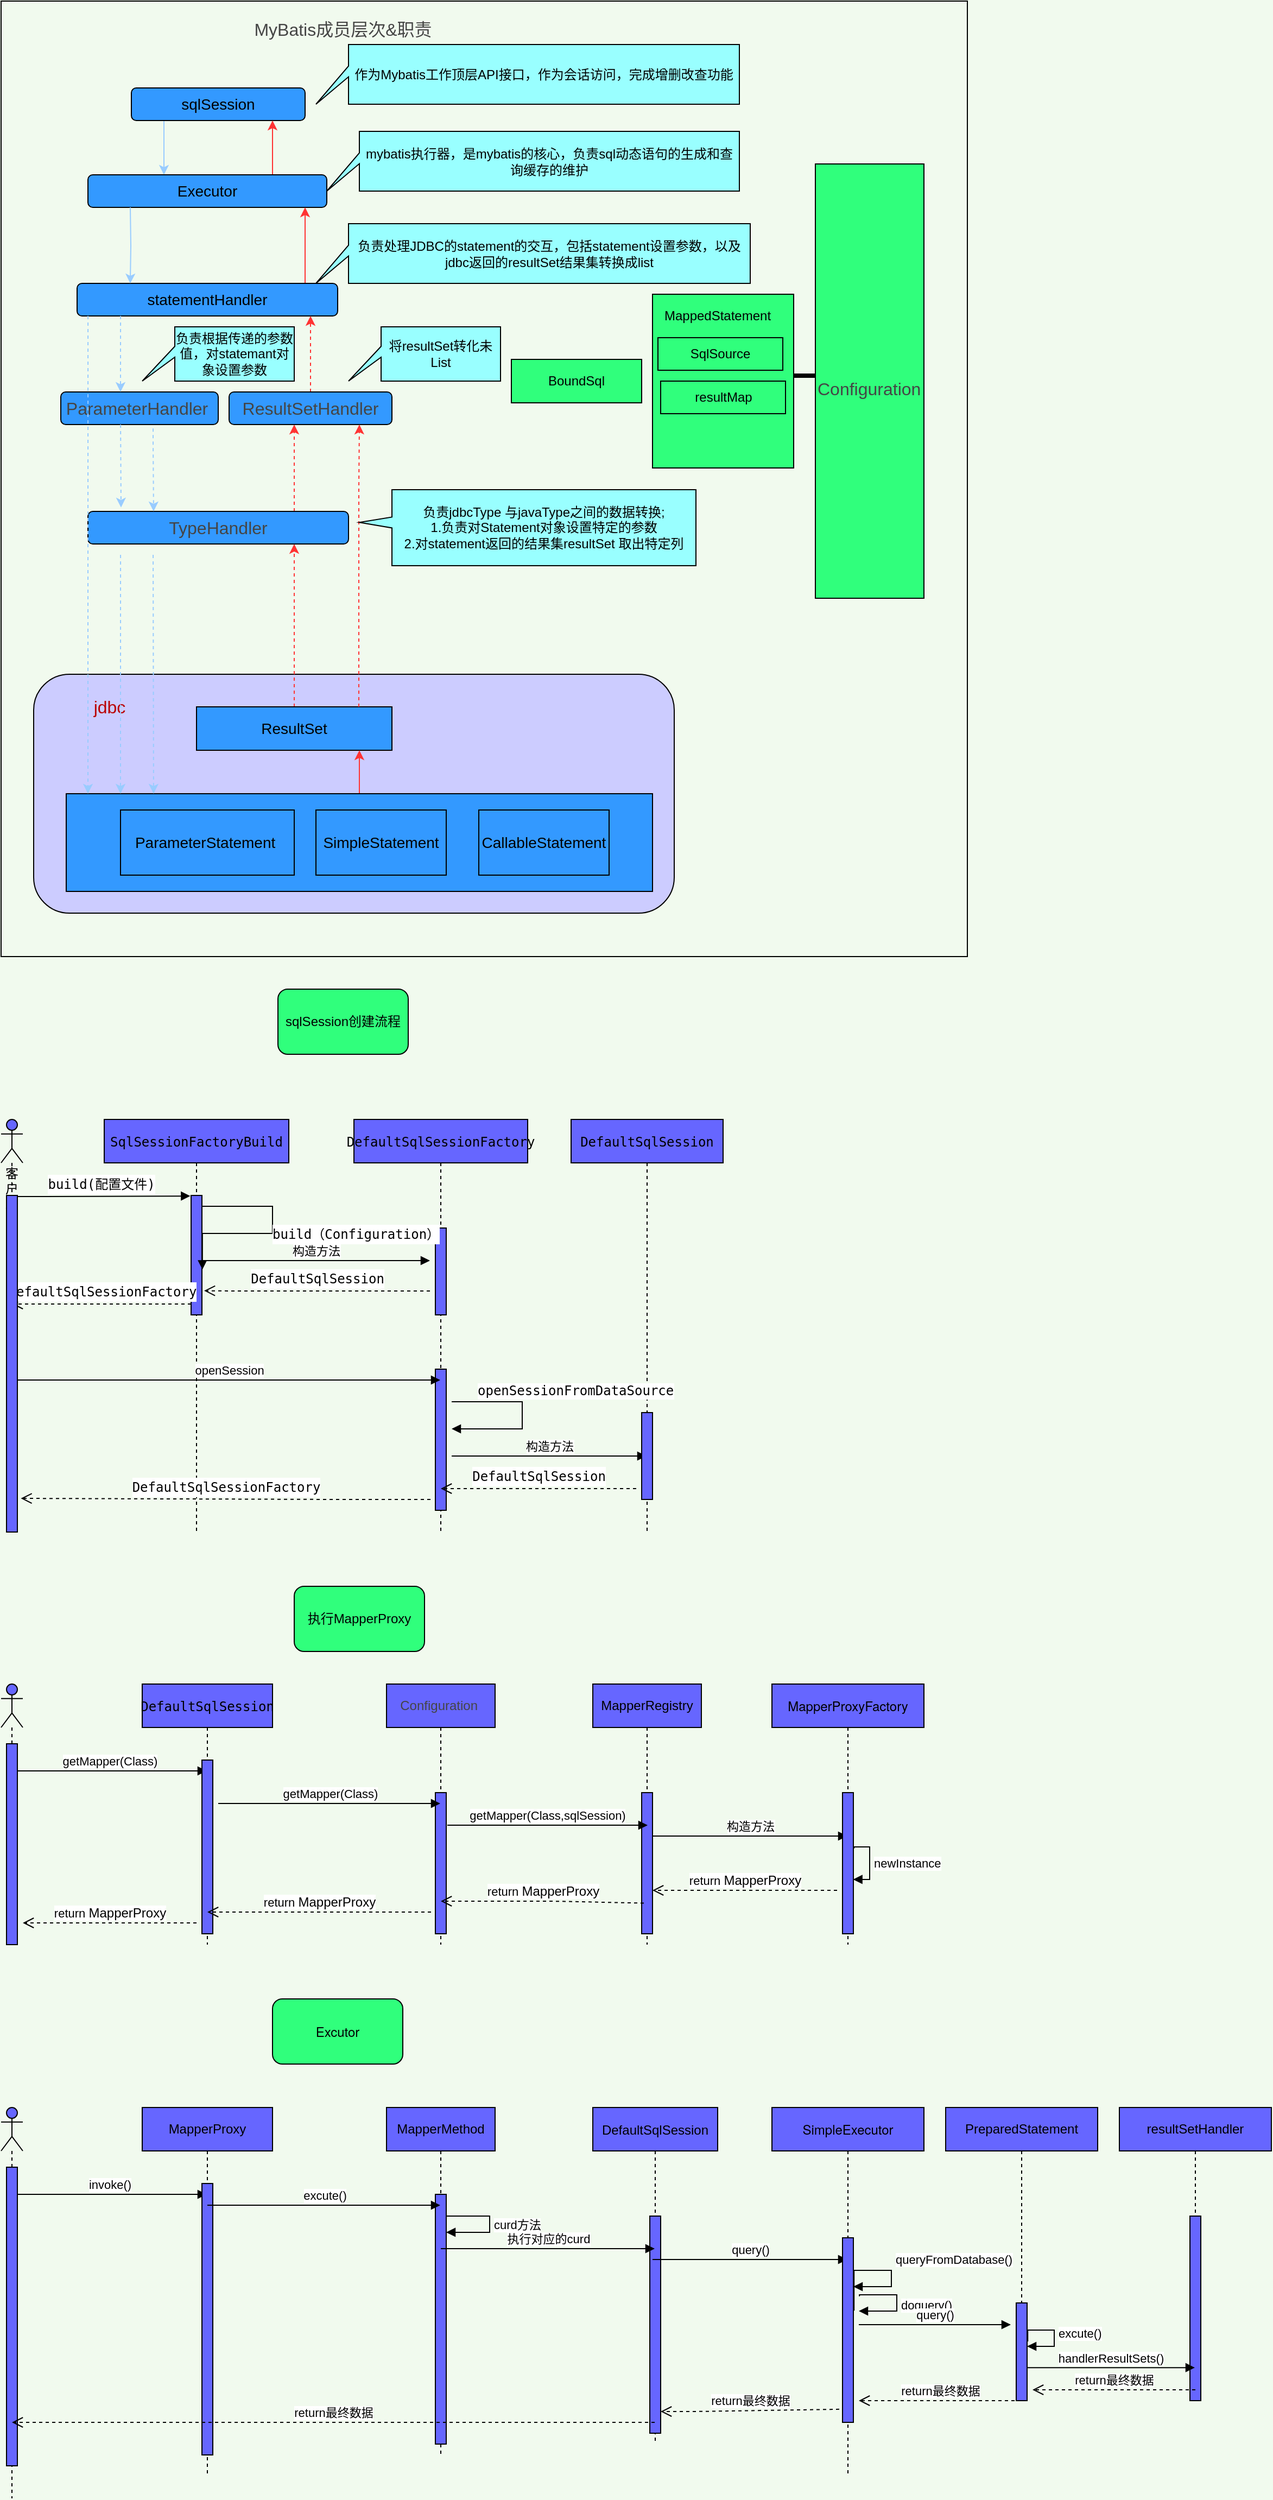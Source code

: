 <mxfile version="13.7.9" type="device" pages="3"><diagram id="D3L51FvlLkYp-WlakZBe" name="mybatis执行流程"><mxGraphModel dx="2224" dy="2592" grid="1" gridSize="10" guides="1" tooltips="1" connect="1" arrows="1" fold="1" page="0" pageScale="1" pageWidth="827" pageHeight="1169" background="#F1FAEE" math="0" shadow="0"><root><mxCell id="Wh5bp_H4zw0Sfnx7hEl8-0"/><mxCell id="Wh5bp_H4zw0Sfnx7hEl8-1" parent="Wh5bp_H4zw0Sfnx7hEl8-0"/><mxCell id="4fSLDnSoSGtR41puKH5X-10" value="&lt;pre style=&quot;margin-top: 0px ; margin-bottom: 0px ; overflow-wrap: break-word ; font-family: &amp;#34;courier new&amp;#34; &amp;#34;important&amp;#34;&quot;&gt;&lt;span style=&quot;line-height: 1.5&quot;&gt;SqlSessionFactoryBuild&lt;/span&gt;&lt;/pre&gt;" style="shape=umlLifeline;perimeter=lifelinePerimeter;whiteSpace=wrap;html=1;container=1;collapsible=0;recursiveResize=0;outlineConnect=0;fillColor=#6666FF;" parent="Wh5bp_H4zw0Sfnx7hEl8-1" vertex="1"><mxGeometry x="-855" y="-740" width="170" height="380" as="geometry"/></mxCell><mxCell id="4fSLDnSoSGtR41puKH5X-16" value="" style="html=1;points=[];perimeter=orthogonalPerimeter;fillColor=#6666FF;" parent="4fSLDnSoSGtR41puKH5X-10" vertex="1"><mxGeometry x="80" y="70" width="10" height="110" as="geometry"/></mxCell><mxCell id="4fSLDnSoSGtR41puKH5X-12" value="客户端" style="shape=umlLifeline;participant=umlActor;perimeter=lifelinePerimeter;whiteSpace=wrap;html=1;container=1;collapsible=0;recursiveResize=0;verticalAlign=top;spacingTop=36;outlineConnect=0;fillColor=#6666FF;" parent="Wh5bp_H4zw0Sfnx7hEl8-1" vertex="1"><mxGeometry x="-950" y="-740" width="20" height="320" as="geometry"/></mxCell><mxCell id="4fSLDnSoSGtR41puKH5X-18" value="&lt;pre style=&quot;margin-top: 0px ; margin-bottom: 0px ; overflow-wrap: break-word ; font-size: 12px ; font-family: &amp;#34;courier new&amp;#34; &amp;#34;important&amp;#34;&quot;&gt;&lt;span style=&quot;line-height: 1.5&quot;&gt;build(配置文件)&lt;/span&gt;&lt;/pre&gt;" style="html=1;verticalAlign=bottom;endArrow=block;entryX=-0.08;entryY=0.005;entryDx=0;entryDy=0;entryPerimeter=0;" parent="4fSLDnSoSGtR41puKH5X-12" target="4fSLDnSoSGtR41puKH5X-16" edge="1"><mxGeometry width="80" relative="1" as="geometry"><mxPoint x="10" y="71" as="sourcePoint"/><mxPoint x="90" y="80" as="targetPoint"/><Array as="points"><mxPoint x="30" y="71"/></Array></mxGeometry></mxCell><mxCell id="4fSLDnSoSGtR41puKH5X-13" value="&lt;pre style=&quot;margin-top: 0px ; margin-bottom: 0px ; overflow-wrap: break-word ; font-family: &amp;#34;courier new&amp;#34; &amp;#34;important&amp;#34;&quot;&gt;&lt;span style=&quot;line-height: 1.5&quot;&gt;DefaultSqlSessionFactory&lt;/span&gt;&lt;/pre&gt;" style="shape=umlLifeline;perimeter=lifelinePerimeter;whiteSpace=wrap;html=1;container=1;collapsible=0;recursiveResize=0;outlineConnect=0;fillColor=#6666FF;" parent="Wh5bp_H4zw0Sfnx7hEl8-1" vertex="1"><mxGeometry x="-625" y="-740" width="160" height="380" as="geometry"/></mxCell><mxCell id="4fSLDnSoSGtR41puKH5X-26" value="" style="html=1;points=[];perimeter=orthogonalPerimeter;fillColor=#6666FF;" parent="4fSLDnSoSGtR41puKH5X-13" vertex="1"><mxGeometry x="75" y="100" width="10" height="80" as="geometry"/></mxCell><mxCell id="4fSLDnSoSGtR41puKH5X-30" value="" style="html=1;points=[];perimeter=orthogonalPerimeter;fillColor=#6666FF;" parent="4fSLDnSoSGtR41puKH5X-13" vertex="1"><mxGeometry x="75" y="230" width="10" height="130" as="geometry"/></mxCell><mxCell id="4fSLDnSoSGtR41puKH5X-34" value="构造方法" style="html=1;verticalAlign=bottom;endArrow=block;" parent="4fSLDnSoSGtR41puKH5X-13" target="4fSLDnSoSGtR41puKH5X-14" edge="1"><mxGeometry width="80" relative="1" as="geometry"><mxPoint x="90" y="310" as="sourcePoint"/><mxPoint x="170" y="310" as="targetPoint"/></mxGeometry></mxCell><mxCell id="4fSLDnSoSGtR41puKH5X-14" value="&lt;pre style=&quot;margin-top: 0px ; margin-bottom: 0px ; overflow-wrap: break-word ; font-family: &amp;#34;courier new&amp;#34; &amp;#34;important&amp;#34;&quot;&gt;&lt;span style=&quot;line-height: 1.5&quot;&gt;DefaultSqlSession&lt;/span&gt;&lt;/pre&gt;" style="shape=umlLifeline;perimeter=lifelinePerimeter;whiteSpace=wrap;html=1;container=1;collapsible=0;recursiveResize=0;outlineConnect=0;fillColor=#6666FF;" parent="Wh5bp_H4zw0Sfnx7hEl8-1" vertex="1"><mxGeometry x="-425" y="-740" width="140" height="380" as="geometry"/></mxCell><mxCell id="4fSLDnSoSGtR41puKH5X-33" value="" style="html=1;points=[];perimeter=orthogonalPerimeter;fillColor=#6666FF;" parent="4fSLDnSoSGtR41puKH5X-14" vertex="1"><mxGeometry x="65" y="270" width="10" height="80" as="geometry"/></mxCell><mxCell id="4fSLDnSoSGtR41puKH5X-23" value="&lt;pre style=&quot;text-align: center ; margin-top: 0px ; margin-bottom: 0px ; overflow-wrap: break-word ; font-size: 12px&quot;&gt;&lt;span style=&quot;line-height: 1.5&quot;&gt;build（Configuration）&lt;/span&gt;&lt;/pre&gt;" style="edgeStyle=orthogonalEdgeStyle;html=1;align=left;spacingLeft=2;endArrow=block;rounded=0;entryX=1.04;entryY=0.62;entryDx=0;entryDy=0;entryPerimeter=0;" parent="Wh5bp_H4zw0Sfnx7hEl8-1" target="4fSLDnSoSGtR41puKH5X-16" edge="1"><mxGeometry relative="1" as="geometry"><mxPoint x="-765" y="-660" as="sourcePoint"/><Array as="points"><mxPoint x="-700" y="-660"/><mxPoint x="-700" y="-635"/></Array><mxPoint x="-760" y="-640" as="targetPoint"/></mxGeometry></mxCell><mxCell id="4fSLDnSoSGtR41puKH5X-25" value="构造方法" style="html=1;verticalAlign=bottom;endArrow=block;" parent="Wh5bp_H4zw0Sfnx7hEl8-1" edge="1"><mxGeometry width="80" relative="1" as="geometry"><mxPoint x="-765" y="-610" as="sourcePoint"/><mxPoint x="-555" y="-610" as="targetPoint"/></mxGeometry></mxCell><mxCell id="4fSLDnSoSGtR41puKH5X-28" value="&lt;pre style=&quot;margin-top: 0px ; margin-bottom: 0px ; overflow-wrap: break-word ; font-size: 12px ; font-family: &amp;#34;courier new&amp;#34; &amp;#34;important&amp;#34;&quot;&gt;&lt;span style=&quot;line-height: 1.5&quot;&gt;DefaultSqlSession&lt;/span&gt;&lt;/pre&gt;" style="html=1;verticalAlign=bottom;endArrow=open;dashed=1;endSize=8;entryX=1.2;entryY=0.798;entryDx=0;entryDy=0;entryPerimeter=0;" parent="Wh5bp_H4zw0Sfnx7hEl8-1" target="4fSLDnSoSGtR41puKH5X-16" edge="1"><mxGeometry relative="1" as="geometry"><mxPoint x="-555" y="-582" as="sourcePoint"/><mxPoint x="-635" y="-580.5" as="targetPoint"/><Array as="points"><mxPoint x="-735" y="-582"/></Array></mxGeometry></mxCell><mxCell id="4fSLDnSoSGtR41puKH5X-29" value="&lt;pre style=&quot;margin-top: 0px ; margin-bottom: 0px ; overflow-wrap: break-word ; font-size: 12px ; font-family: &amp;#34;courier new&amp;#34; &amp;#34;important&amp;#34;&quot;&gt;&lt;span style=&quot;line-height: 1.5&quot;&gt;DefaultSqlSessionFactory&lt;/span&gt;&lt;/pre&gt;" style="html=1;verticalAlign=bottom;endArrow=open;dashed=1;endSize=8;" parent="Wh5bp_H4zw0Sfnx7hEl8-1" target="4fSLDnSoSGtR41puKH5X-12" edge="1"><mxGeometry relative="1" as="geometry"><mxPoint x="-775" y="-570" as="sourcePoint"/><mxPoint x="-855" y="-570" as="targetPoint"/></mxGeometry></mxCell><mxCell id="4fSLDnSoSGtR41puKH5X-15" value="" style="html=1;points=[];perimeter=orthogonalPerimeter;fillColor=#6666FF;" parent="Wh5bp_H4zw0Sfnx7hEl8-1" vertex="1"><mxGeometry x="-945" y="-670" width="10" height="310" as="geometry"/></mxCell><mxCell id="4fSLDnSoSGtR41puKH5X-31" value="openSession" style="html=1;verticalAlign=bottom;endArrow=block;" parent="Wh5bp_H4zw0Sfnx7hEl8-1" target="4fSLDnSoSGtR41puKH5X-13" edge="1"><mxGeometry width="80" relative="1" as="geometry"><mxPoint x="-935" y="-500" as="sourcePoint"/><mxPoint x="-855" y="-500" as="targetPoint"/></mxGeometry></mxCell><mxCell id="4fSLDnSoSGtR41puKH5X-32" value="&lt;pre style=&quot;text-align: center ; margin-top: 0px ; margin-bottom: 0px ; overflow-wrap: break-word ; font-size: 12px&quot;&gt;&lt;pre style=&quot;margin-top: 0px ; margin-bottom: 0px ; overflow-wrap: break-word ; font-family: &amp;#34;courier new&amp;#34; &amp;#34;important&amp;#34;&quot;&gt;openSessionFromDataSource&lt;/pre&gt;&lt;/pre&gt;" style="edgeStyle=orthogonalEdgeStyle;html=1;align=left;spacingLeft=2;endArrow=block;rounded=0;entryX=1.04;entryY=0.62;entryDx=0;entryDy=0;entryPerimeter=0;" parent="Wh5bp_H4zw0Sfnx7hEl8-1" edge="1"><mxGeometry x="-0.742" y="10" relative="1" as="geometry"><mxPoint x="-535" y="-480" as="sourcePoint"/><Array as="points"><mxPoint x="-470" y="-480"/><mxPoint x="-470" y="-455"/></Array><mxPoint x="-535" y="-455" as="targetPoint"/><mxPoint as="offset"/></mxGeometry></mxCell><mxCell id="4fSLDnSoSGtR41puKH5X-35" value="&lt;pre style=&quot;margin-top: 0px ; margin-bottom: 0px ; overflow-wrap: break-word ; font-size: 12px ; font-family: &amp;#34;courier new&amp;#34; &amp;#34;important&amp;#34;&quot;&gt;&lt;span style=&quot;line-height: 1.5&quot;&gt;DefaultSqlSession&lt;/span&gt;&lt;/pre&gt;" style="html=1;verticalAlign=bottom;endArrow=open;dashed=1;endSize=8;" parent="Wh5bp_H4zw0Sfnx7hEl8-1" target="4fSLDnSoSGtR41puKH5X-13" edge="1"><mxGeometry relative="1" as="geometry"><mxPoint x="-365" y="-400" as="sourcePoint"/><mxPoint x="-445" y="-400" as="targetPoint"/><Array as="points"><mxPoint x="-455" y="-400"/></Array></mxGeometry></mxCell><mxCell id="4fSLDnSoSGtR41puKH5X-36" value="&lt;pre style=&quot;margin-top: 0px ; margin-bottom: 0px ; overflow-wrap: break-word ; font-size: 12px ; font-family: &amp;#34;courier new&amp;#34; &amp;#34;important&amp;#34;&quot;&gt;&lt;span style=&quot;line-height: 1.5&quot;&gt;DefaultSqlSessionFactory&lt;/span&gt;&lt;/pre&gt;" style="html=1;verticalAlign=bottom;endArrow=open;dashed=1;endSize=8;entryX=1.32;entryY=0.9;entryDx=0;entryDy=0;entryPerimeter=0;" parent="Wh5bp_H4zw0Sfnx7hEl8-1" target="4fSLDnSoSGtR41puKH5X-15" edge="1"><mxGeometry relative="1" as="geometry"><mxPoint x="-554.5" y="-390" as="sourcePoint"/><mxPoint x="-735" y="-390" as="targetPoint"/><Array as="points"><mxPoint x="-644.5" y="-390"/></Array></mxGeometry></mxCell><mxCell id="4fSLDnSoSGtR41puKH5X-37" value="sqlSession创建流程" style="rounded=1;whiteSpace=wrap;html=1;fillColor=#30FF7C;" parent="Wh5bp_H4zw0Sfnx7hEl8-1" vertex="1"><mxGeometry x="-695" y="-860" width="120" height="60" as="geometry"/></mxCell><mxCell id="4fSLDnSoSGtR41puKH5X-44" value="" style="rounded=0;whiteSpace=wrap;html=1;fillColor=#F1FAEE;" parent="Wh5bp_H4zw0Sfnx7hEl8-1" vertex="1"><mxGeometry x="-950" y="-1770" width="890" height="880" as="geometry"/></mxCell><mxCell id="4fSLDnSoSGtR41puKH5X-46" value="&lt;h3 style=&quot;box-sizing: border-box ; margin-top: 0px ; margin-bottom: 0.5rem ; font-weight: 500 ; line-height: 1.2 ; color: rgb(69 , 69 , 69) ; text-align: left&quot;&gt;&lt;font style=&quot;font-size: 16px&quot;&gt;MyBatis成员层次&amp;amp;职责&lt;/font&gt;&lt;/h3&gt;" style="text;html=1;strokeColor=none;fillColor=none;align=center;verticalAlign=middle;whiteSpace=wrap;rounded=0;" parent="Wh5bp_H4zw0Sfnx7hEl8-1" vertex="1"><mxGeometry x="-740" y="-1740" width="210" as="geometry"/></mxCell><mxCell id="4fSLDnSoSGtR41puKH5X-69" value="" style="edgeStyle=orthogonalEdgeStyle;rounded=0;orthogonalLoop=1;jettySize=auto;html=1;strokeColor=#99CCFF;" parent="Wh5bp_H4zw0Sfnx7hEl8-1" source="4fSLDnSoSGtR41puKH5X-47" target="4fSLDnSoSGtR41puKH5X-48" edge="1"><mxGeometry relative="1" as="geometry"><Array as="points"><mxPoint x="-800" y="-1640"/><mxPoint x="-800" y="-1640"/></Array></mxGeometry></mxCell><mxCell id="4fSLDnSoSGtR41puKH5X-47" value="&lt;font style=&quot;font-size: 14px&quot;&gt;sqlSession&lt;/font&gt;" style="rounded=1;whiteSpace=wrap;html=1;fillColor=#3399FF;" parent="Wh5bp_H4zw0Sfnx7hEl8-1" vertex="1"><mxGeometry x="-830" y="-1690" width="160" height="30" as="geometry"/></mxCell><mxCell id="4fSLDnSoSGtR41puKH5X-90" value="" style="edgeStyle=orthogonalEdgeStyle;rounded=0;orthogonalLoop=1;jettySize=auto;html=1;strokeColor=#FF3333;" parent="Wh5bp_H4zw0Sfnx7hEl8-1" source="4fSLDnSoSGtR41puKH5X-48" target="4fSLDnSoSGtR41puKH5X-47" edge="1"><mxGeometry relative="1" as="geometry"><Array as="points"><mxPoint x="-700" y="-1630"/><mxPoint x="-700" y="-1630"/></Array></mxGeometry></mxCell><mxCell id="4fSLDnSoSGtR41puKH5X-48" value="&lt;span style=&quot;font-size: 14px&quot;&gt;Executor&lt;/span&gt;" style="rounded=1;whiteSpace=wrap;html=1;fillColor=#3399FF;" parent="Wh5bp_H4zw0Sfnx7hEl8-1" vertex="1"><mxGeometry x="-870" y="-1610" width="220" height="30" as="geometry"/></mxCell><mxCell id="4fSLDnSoSGtR41puKH5X-89" value="" style="edgeStyle=orthogonalEdgeStyle;rounded=0;orthogonalLoop=1;jettySize=auto;html=1;strokeColor=#FF3333;" parent="Wh5bp_H4zw0Sfnx7hEl8-1" source="4fSLDnSoSGtR41puKH5X-49" target="4fSLDnSoSGtR41puKH5X-48" edge="1"><mxGeometry relative="1" as="geometry"><Array as="points"><mxPoint x="-670" y="-1550"/><mxPoint x="-670" y="-1550"/></Array></mxGeometry></mxCell><mxCell id="4fSLDnSoSGtR41puKH5X-49" value="&lt;font style=&quot;font-size: 14px&quot;&gt;statementHandler&lt;br&gt;&lt;/font&gt;" style="rounded=1;whiteSpace=wrap;html=1;fillColor=#3399FF;" parent="Wh5bp_H4zw0Sfnx7hEl8-1" vertex="1"><mxGeometry x="-880" y="-1510" width="240" height="30" as="geometry"/></mxCell><mxCell id="4fSLDnSoSGtR41puKH5X-59" value="" style="rounded=1;whiteSpace=wrap;html=1;strokeColor=#000000;fillColor=#CCCCFF;" parent="Wh5bp_H4zw0Sfnx7hEl8-1" vertex="1"><mxGeometry x="-920" y="-1150" width="590" height="220" as="geometry"/></mxCell><mxCell id="4fSLDnSoSGtR41puKH5X-60" value="&lt;font style=&quot;font-size: 16px&quot; color=&quot;rgba(0, 0, 0, 0)&quot;&gt;jdbc&lt;/font&gt;" style="text;html=1;strokeColor=none;fillColor=none;align=center;verticalAlign=middle;whiteSpace=wrap;rounded=0;" parent="Wh5bp_H4zw0Sfnx7hEl8-1" vertex="1"><mxGeometry x="-870" y="-1130" width="40" height="20" as="geometry"/></mxCell><mxCell id="4fSLDnSoSGtR41puKH5X-84" style="edgeStyle=orthogonalEdgeStyle;rounded=0;orthogonalLoop=1;jettySize=auto;html=1;strokeColor=#FF3333;dashed=1;" parent="Wh5bp_H4zw0Sfnx7hEl8-1" source="4fSLDnSoSGtR41puKH5X-62" target="4fSLDnSoSGtR41puKH5X-71" edge="1"><mxGeometry relative="1" as="geometry"><Array as="points"><mxPoint x="-680" y="-1230"/><mxPoint x="-680" y="-1230"/></Array></mxGeometry></mxCell><mxCell id="4fSLDnSoSGtR41puKH5X-62" value="&lt;font style=&quot;font-size: 14px&quot;&gt;ResultSet&lt;/font&gt;" style="rounded=0;whiteSpace=wrap;html=1;strokeColor=#000000;fillColor=#3399FF;" parent="Wh5bp_H4zw0Sfnx7hEl8-1" vertex="1"><mxGeometry x="-770" y="-1120" width="180" height="40" as="geometry"/></mxCell><mxCell id="4fSLDnSoSGtR41puKH5X-83" value="" style="edgeStyle=orthogonalEdgeStyle;rounded=0;orthogonalLoop=1;jettySize=auto;html=1;strokeColor=#FF3333;" parent="Wh5bp_H4zw0Sfnx7hEl8-1" source="4fSLDnSoSGtR41puKH5X-63" target="4fSLDnSoSGtR41puKH5X-62" edge="1"><mxGeometry relative="1" as="geometry"><Array as="points"><mxPoint x="-620" y="-1070"/><mxPoint x="-620" y="-1070"/></Array></mxGeometry></mxCell><mxCell id="4fSLDnSoSGtR41puKH5X-63" value="" style="rounded=0;whiteSpace=wrap;html=1;strokeColor=#000000;fillColor=#3399FF;" parent="Wh5bp_H4zw0Sfnx7hEl8-1" vertex="1"><mxGeometry x="-890" y="-1040" width="540" height="90" as="geometry"/></mxCell><mxCell id="4fSLDnSoSGtR41puKH5X-64" value="&lt;span style=&quot;text-align: left&quot;&gt;&lt;font style=&quot;font-size: 14px&quot;&gt;ParameterStatement&amp;nbsp;&lt;/font&gt;&lt;/span&gt;" style="rounded=0;whiteSpace=wrap;html=1;strokeColor=#000000;fillColor=#3399FF;" parent="Wh5bp_H4zw0Sfnx7hEl8-1" vertex="1"><mxGeometry x="-840" y="-1025" width="160" height="60" as="geometry"/></mxCell><mxCell id="4fSLDnSoSGtR41puKH5X-65" value="&lt;font style=&quot;font-size: 14px&quot;&gt;Simple&lt;span style=&quot;text-align: left&quot;&gt;Statement&lt;/span&gt;&lt;/font&gt;" style="rounded=0;whiteSpace=wrap;html=1;strokeColor=#000000;fillColor=#3399FF;" parent="Wh5bp_H4zw0Sfnx7hEl8-1" vertex="1"><mxGeometry x="-660" y="-1025" width="120" height="60" as="geometry"/></mxCell><mxCell id="4fSLDnSoSGtR41puKH5X-66" value="&lt;font style=&quot;font-size: 14px&quot;&gt;Callable&lt;span style=&quot;text-align: left&quot;&gt;Statement&lt;/span&gt;&lt;/font&gt;" style="rounded=0;whiteSpace=wrap;html=1;strokeColor=#000000;fillColor=#3399FF;" parent="Wh5bp_H4zw0Sfnx7hEl8-1" vertex="1"><mxGeometry x="-510" y="-1025" width="120" height="60" as="geometry"/></mxCell><mxCell id="4fSLDnSoSGtR41puKH5X-70" value="" style="edgeStyle=orthogonalEdgeStyle;rounded=0;orthogonalLoop=1;jettySize=auto;html=1;strokeColor=#99CCFF;entryX=0.204;entryY=0;entryDx=0;entryDy=0;entryPerimeter=0;" parent="Wh5bp_H4zw0Sfnx7hEl8-1" target="4fSLDnSoSGtR41puKH5X-49" edge="1"><mxGeometry relative="1" as="geometry"><mxPoint x="-831" y="-1580" as="sourcePoint"/><mxPoint x="-831" y="-1530" as="targetPoint"/><Array as="points"/></mxGeometry></mxCell><mxCell id="4fSLDnSoSGtR41puKH5X-87" value="" style="edgeStyle=orthogonalEdgeStyle;rounded=0;orthogonalLoop=1;jettySize=auto;html=1;strokeColor=#FF3333;dashed=1;" parent="Wh5bp_H4zw0Sfnx7hEl8-1" source="4fSLDnSoSGtR41puKH5X-71" target="4fSLDnSoSGtR41puKH5X-73" edge="1"><mxGeometry relative="1" as="geometry"><Array as="points"><mxPoint x="-680" y="-1340"/><mxPoint x="-680" y="-1340"/></Array></mxGeometry></mxCell><mxCell id="4fSLDnSoSGtR41puKH5X-71" value="&lt;font style=&quot;font-size: 14px&quot;&gt;&lt;span style=&quot;color: rgb(69 , 69 , 69) ; font-family: , &amp;#34;blinkmacsystemfont&amp;#34; , &amp;#34;segoe ui&amp;#34; , &amp;#34;roboto&amp;#34; , &amp;#34;helvetica neue&amp;#34; , &amp;#34;arial&amp;#34; , sans-serif , &amp;#34;apple color emoji&amp;#34; , &amp;#34;segoe ui emoji&amp;#34; , &amp;#34;segoe ui symbol&amp;#34; ; font-size: 16px ; text-align: left&quot;&gt;TypeHandler&lt;/span&gt;&lt;br&gt;&lt;/font&gt;" style="rounded=1;whiteSpace=wrap;html=1;fillColor=#3399FF;" parent="Wh5bp_H4zw0Sfnx7hEl8-1" vertex="1"><mxGeometry x="-870" y="-1300" width="240" height="30" as="geometry"/></mxCell><mxCell id="4fSLDnSoSGtR41puKH5X-72" value="&lt;span style=&quot;color: rgb(69 , 69 , 69) ; font-family: , &amp;#34;blinkmacsystemfont&amp;#34; , &amp;#34;segoe ui&amp;#34; , &amp;#34;roboto&amp;#34; , &amp;#34;helvetica neue&amp;#34; , &amp;#34;arial&amp;#34; , sans-serif , &amp;#34;apple color emoji&amp;#34; , &amp;#34;segoe ui emoji&amp;#34; , &amp;#34;segoe ui symbol&amp;#34; ; font-size: 16px ; text-align: left&quot;&gt;ParameterHandler&amp;nbsp;&lt;/span&gt;" style="rounded=1;whiteSpace=wrap;html=1;strokeColor=#000000;fillColor=#3399FF;" parent="Wh5bp_H4zw0Sfnx7hEl8-1" vertex="1"><mxGeometry x="-895" y="-1410" width="145" height="30" as="geometry"/></mxCell><mxCell id="4fSLDnSoSGtR41puKH5X-88" value="" style="edgeStyle=orthogonalEdgeStyle;rounded=0;orthogonalLoop=1;jettySize=auto;html=1;dashed=1;strokeColor=#FF3333;" parent="Wh5bp_H4zw0Sfnx7hEl8-1" source="4fSLDnSoSGtR41puKH5X-73" target="4fSLDnSoSGtR41puKH5X-49" edge="1"><mxGeometry relative="1" as="geometry"><Array as="points"><mxPoint x="-665" y="-1460"/><mxPoint x="-665" y="-1460"/></Array></mxGeometry></mxCell><mxCell id="4fSLDnSoSGtR41puKH5X-73" value="&lt;span style=&quot;color: rgb(69 , 69 , 69) ; font-family: , &amp;#34;blinkmacsystemfont&amp;#34; , &amp;#34;segoe ui&amp;#34; , &amp;#34;roboto&amp;#34; , &amp;#34;helvetica neue&amp;#34; , &amp;#34;arial&amp;#34; , sans-serif , &amp;#34;apple color emoji&amp;#34; , &amp;#34;segoe ui emoji&amp;#34; , &amp;#34;segoe ui symbol&amp;#34; ; font-size: 16px ; text-align: left&quot;&gt;ResultSetHandler&lt;/span&gt;" style="rounded=1;whiteSpace=wrap;html=1;strokeColor=#000000;fillColor=#3399FF;" parent="Wh5bp_H4zw0Sfnx7hEl8-1" vertex="1"><mxGeometry x="-740" y="-1410" width="150" height="30" as="geometry"/></mxCell><mxCell id="4fSLDnSoSGtR41puKH5X-74" value="" style="edgeStyle=orthogonalEdgeStyle;rounded=0;orthogonalLoop=1;jettySize=auto;html=1;strokeColor=#99CCFF;dashed=1;" parent="Wh5bp_H4zw0Sfnx7hEl8-1" target="4fSLDnSoSGtR41puKH5X-63" edge="1"><mxGeometry relative="1" as="geometry"><mxPoint x="-869.96" y="-1480" as="sourcePoint"/><mxPoint x="-870" y="-1410" as="targetPoint"/><Array as="points"><mxPoint x="-870" y="-1160"/><mxPoint x="-870" y="-1160"/></Array></mxGeometry></mxCell><mxCell id="4fSLDnSoSGtR41puKH5X-76" value="" style="edgeStyle=orthogonalEdgeStyle;rounded=0;orthogonalLoop=1;jettySize=auto;html=1;strokeColor=#99CCFF;entryX=0.204;entryY=0;entryDx=0;entryDy=0;entryPerimeter=0;dashed=1;" parent="Wh5bp_H4zw0Sfnx7hEl8-1" edge="1"><mxGeometry relative="1" as="geometry"><mxPoint x="-839.96" y="-1480" as="sourcePoint"/><mxPoint x="-840" y="-1410" as="targetPoint"/><Array as="points"><mxPoint x="-840" y="-1450"/><mxPoint x="-840" y="-1450"/></Array></mxGeometry></mxCell><mxCell id="4fSLDnSoSGtR41puKH5X-77" value="" style="edgeStyle=orthogonalEdgeStyle;rounded=0;orthogonalLoop=1;jettySize=auto;html=1;strokeColor=#99CCFF;entryX=0.127;entryY=-0.12;entryDx=0;entryDy=0;entryPerimeter=0;dashed=1;" parent="Wh5bp_H4zw0Sfnx7hEl8-1" target="4fSLDnSoSGtR41puKH5X-71" edge="1"><mxGeometry relative="1" as="geometry"><mxPoint x="-839.96" y="-1380" as="sourcePoint"/><mxPoint x="-840" y="-1310" as="targetPoint"/><Array as="points"/></mxGeometry></mxCell><mxCell id="4fSLDnSoSGtR41puKH5X-79" value="" style="edgeStyle=orthogonalEdgeStyle;rounded=0;orthogonalLoop=1;jettySize=auto;html=1;strokeColor=#99CCFF;dashed=1;" parent="Wh5bp_H4zw0Sfnx7hEl8-1" target="4fSLDnSoSGtR41puKH5X-63" edge="1"><mxGeometry relative="1" as="geometry"><mxPoint x="-839.98" y="-1260" as="sourcePoint"/><mxPoint x="-839.54" y="-1183.6" as="targetPoint"/><Array as="points"><mxPoint x="-840" y="-1080"/><mxPoint x="-840" y="-1080"/></Array></mxGeometry></mxCell><mxCell id="4fSLDnSoSGtR41puKH5X-80" value="" style="edgeStyle=orthogonalEdgeStyle;rounded=0;orthogonalLoop=1;jettySize=auto;html=1;strokeColor=#99CCFF;entryX=0.127;entryY=-0.12;entryDx=0;entryDy=0;entryPerimeter=0;dashed=1;" parent="Wh5bp_H4zw0Sfnx7hEl8-1" edge="1"><mxGeometry relative="1" as="geometry"><mxPoint x="-809.96" y="-1376.4" as="sourcePoint"/><mxPoint x="-809.52" y="-1300" as="targetPoint"/><Array as="points"><mxPoint x="-810" y="-1366.4"/><mxPoint x="-810" y="-1366.4"/></Array></mxGeometry></mxCell><mxCell id="4fSLDnSoSGtR41puKH5X-82" value="" style="edgeStyle=orthogonalEdgeStyle;rounded=0;orthogonalLoop=1;jettySize=auto;html=1;strokeColor=#99CCFF;entryX=0.149;entryY=0;entryDx=0;entryDy=0;entryPerimeter=0;dashed=1;" parent="Wh5bp_H4zw0Sfnx7hEl8-1" target="4fSLDnSoSGtR41puKH5X-63" edge="1"><mxGeometry relative="1" as="geometry"><mxPoint x="-809.96" y="-1260" as="sourcePoint"/><mxPoint x="-809.52" y="-1183.6" as="targetPoint"/><Array as="points"/></mxGeometry></mxCell><mxCell id="4fSLDnSoSGtR41puKH5X-85" style="edgeStyle=orthogonalEdgeStyle;rounded=0;orthogonalLoop=1;jettySize=auto;html=1;strokeColor=#FF3333;dashed=1;" parent="Wh5bp_H4zw0Sfnx7hEl8-1" target="4fSLDnSoSGtR41puKH5X-73" edge="1"><mxGeometry relative="1" as="geometry"><mxPoint x="-620.5" y="-1120" as="sourcePoint"/><mxPoint x="-620.5" y="-1270" as="targetPoint"/><Array as="points"><mxPoint x="-620" y="-1320"/><mxPoint x="-620" y="-1320"/></Array></mxGeometry></mxCell><mxCell id="4fSLDnSoSGtR41puKH5X-92" value="&lt;span&gt;作为Mybatis工作顶层API接口，作为会话访问，完成增删改查功能&lt;/span&gt;" style="shape=callout;whiteSpace=wrap;html=1;perimeter=calloutPerimeter;strokeColor=#000000;direction=south;size=30;position=0.36;base=10;position2=1;fillColor=#99FFFF;" parent="Wh5bp_H4zw0Sfnx7hEl8-1" vertex="1"><mxGeometry x="-660" y="-1730" width="390" height="55" as="geometry"/></mxCell><mxCell id="4fSLDnSoSGtR41puKH5X-94" value="mybatis执行器，是mybatis的核心，负责sql动态语句的生成和查询缓存的维护" style="shape=callout;whiteSpace=wrap;html=1;perimeter=calloutPerimeter;strokeColor=#000000;direction=south;size=30;position=0.36;base=10;position2=1;fillColor=#99FFFF;" parent="Wh5bp_H4zw0Sfnx7hEl8-1" vertex="1"><mxGeometry x="-650" y="-1650" width="380" height="55" as="geometry"/></mxCell><mxCell id="6J4DGu6weSJViVGRBtFc-2" value="负责处理JDBC的statement的交互，包括statement设置参数，以及jdbc返回的resultSet结果集转换成list" style="shape=callout;whiteSpace=wrap;html=1;perimeter=calloutPerimeter;strokeColor=#000000;direction=south;size=30;position=0.36;base=10;position2=1;fillColor=#99FFFF;" parent="Wh5bp_H4zw0Sfnx7hEl8-1" vertex="1"><mxGeometry x="-660" y="-1565" width="400" height="55" as="geometry"/></mxCell><mxCell id="6J4DGu6weSJViVGRBtFc-4" value="负责根据传递的参数值，对statemant对象设置参数" style="shape=callout;whiteSpace=wrap;html=1;perimeter=calloutPerimeter;strokeColor=#000000;direction=south;size=30;position=0.36;base=10;position2=1;fillColor=#99FFFF;" parent="Wh5bp_H4zw0Sfnx7hEl8-1" vertex="1"><mxGeometry x="-820" y="-1470" width="140" height="50" as="geometry"/></mxCell><mxCell id="6J4DGu6weSJViVGRBtFc-5" value="将resultSet转化未List" style="shape=callout;whiteSpace=wrap;html=1;perimeter=calloutPerimeter;strokeColor=#000000;direction=south;size=30;position=0.36;base=10;position2=1;fillColor=#99FFFF;" parent="Wh5bp_H4zw0Sfnx7hEl8-1" vertex="1"><mxGeometry x="-630" y="-1470" width="140" height="50" as="geometry"/></mxCell><mxCell id="6J4DGu6weSJViVGRBtFc-6" value="负责jdbcType 与javaType之间的数据转换;&lt;br&gt;1.负责对Statement对象设置特定的参数&lt;br&gt;2.对statement返回的结果集resultSet 取出特定列" style="shape=callout;whiteSpace=wrap;html=1;perimeter=calloutPerimeter;strokeColor=#000000;direction=south;size=30;position=0.36;base=10;position2=0.43;fillColor=#99FFFF;" parent="Wh5bp_H4zw0Sfnx7hEl8-1" vertex="1"><mxGeometry x="-620" y="-1320" width="310" height="70" as="geometry"/></mxCell><mxCell id="6J4DGu6weSJViVGRBtFc-7" value="&lt;div style=&quot;text-align: center&quot;&gt;&lt;br&gt;&lt;/div&gt;&lt;div style=&quot;text-align: center&quot;&gt;&lt;span style=&quot;color: rgb(69 , 69 , 69) ; font-size: 16px&quot;&gt;Configuration&amp;nbsp;&lt;/span&gt;&lt;br&gt;&lt;/div&gt;" style="rounded=0;whiteSpace=wrap;html=1;strokeColor=#000000;align=left;fillColor=#30FF7C;" parent="Wh5bp_H4zw0Sfnx7hEl8-1" vertex="1"><mxGeometry x="-200" y="-1620" width="100" height="400" as="geometry"/></mxCell><mxCell id="6J4DGu6weSJViVGRBtFc-8" value="" style="rounded=0;whiteSpace=wrap;html=1;strokeColor=#000000;fillColor=#30FF7C;" parent="Wh5bp_H4zw0Sfnx7hEl8-1" vertex="1"><mxGeometry x="-350" y="-1500" width="130" height="160" as="geometry"/></mxCell><mxCell id="6J4DGu6weSJViVGRBtFc-9" value="BoundSql" style="rounded=0;whiteSpace=wrap;html=1;strokeColor=#000000;fillColor=#30FF7C;" parent="Wh5bp_H4zw0Sfnx7hEl8-1" vertex="1"><mxGeometry x="-480" y="-1440" width="120" height="40" as="geometry"/></mxCell><mxCell id="6J4DGu6weSJViVGRBtFc-10" value="MappedStatement" style="text;html=1;strokeColor=none;fillColor=none;align=center;verticalAlign=middle;whiteSpace=wrap;rounded=0;" parent="Wh5bp_H4zw0Sfnx7hEl8-1" vertex="1"><mxGeometry x="-330" y="-1490" width="80" height="20" as="geometry"/></mxCell><mxCell id="6J4DGu6weSJViVGRBtFc-12" value="SqlSource" style="rounded=0;whiteSpace=wrap;html=1;strokeColor=#000000;fillColor=#30FF7C;" parent="Wh5bp_H4zw0Sfnx7hEl8-1" vertex="1"><mxGeometry x="-345" y="-1460" width="115" height="30" as="geometry"/></mxCell><mxCell id="6J4DGu6weSJViVGRBtFc-13" value="resultMap" style="rounded=0;whiteSpace=wrap;html=1;strokeColor=#000000;fillColor=#30FF7C;" parent="Wh5bp_H4zw0Sfnx7hEl8-1" vertex="1"><mxGeometry x="-342.5" y="-1420" width="115" height="30" as="geometry"/></mxCell><mxCell id="6J4DGu6weSJViVGRBtFc-17" value="" style="line;strokeWidth=4;html=1;perimeter=backbonePerimeter;points=[];outlineConnect=0;fillColor=#99FFFF;" parent="Wh5bp_H4zw0Sfnx7hEl8-1" vertex="1"><mxGeometry x="-220" y="-1430" width="20" height="10" as="geometry"/></mxCell><mxCell id="6J4DGu6weSJViVGRBtFc-22" value="执行MapperProxy" style="rounded=1;whiteSpace=wrap;html=1;strokeColor=#000000;fillColor=#30FF7C;" parent="Wh5bp_H4zw0Sfnx7hEl8-1" vertex="1"><mxGeometry x="-680" y="-310" width="120" height="60" as="geometry"/></mxCell><mxCell id="6J4DGu6weSJViVGRBtFc-23" value="" style="shape=umlLifeline;participant=umlActor;perimeter=lifelinePerimeter;whiteSpace=wrap;html=1;container=1;collapsible=0;recursiveResize=0;verticalAlign=top;spacingTop=36;outlineConnect=0;strokeColor=#000000;fillColor=#6666FF;" parent="Wh5bp_H4zw0Sfnx7hEl8-1" vertex="1"><mxGeometry x="-950" y="-220" width="20" height="240" as="geometry"/></mxCell><mxCell id="6J4DGu6weSJViVGRBtFc-28" value="getMapper(Class)" style="html=1;verticalAlign=bottom;endArrow=block;" parent="6J4DGu6weSJViVGRBtFc-23" target="6J4DGu6weSJViVGRBtFc-24" edge="1"><mxGeometry width="80" relative="1" as="geometry"><mxPoint x="10" y="80" as="sourcePoint"/><mxPoint x="90" y="80" as="targetPoint"/></mxGeometry></mxCell><mxCell id="6J4DGu6weSJViVGRBtFc-34" value="" style="html=1;points=[];perimeter=orthogonalPerimeter;strokeColor=#000000;fillColor=#6666FF;" parent="6J4DGu6weSJViVGRBtFc-23" vertex="1"><mxGeometry x="5" y="55" width="10" height="185" as="geometry"/></mxCell><mxCell id="6J4DGu6weSJViVGRBtFc-24" value="&lt;pre style=&quot;margin-top: 0px ; margin-bottom: 0px ; overflow-wrap: break-word&quot;&gt;&lt;span style=&quot;line-height: 1.5&quot;&gt;DefaultSqlSession&lt;/span&gt;&lt;/pre&gt;" style="shape=umlLifeline;perimeter=lifelinePerimeter;whiteSpace=wrap;html=1;container=1;collapsible=0;recursiveResize=0;outlineConnect=0;strokeColor=#000000;fillColor=#6666FF;" parent="Wh5bp_H4zw0Sfnx7hEl8-1" vertex="1"><mxGeometry x="-820" y="-220" width="120" height="240" as="geometry"/></mxCell><mxCell id="6J4DGu6weSJViVGRBtFc-29" value="" style="html=1;points=[];perimeter=orthogonalPerimeter;strokeColor=#000000;fillColor=#6666FF;" parent="6J4DGu6weSJViVGRBtFc-24" vertex="1"><mxGeometry x="55" y="70" width="10" height="160" as="geometry"/></mxCell><mxCell id="6J4DGu6weSJViVGRBtFc-25" value="&lt;font style=&quot;font-size: 12px&quot;&gt;&lt;font style=&quot;font-size: 12px&quot;&gt;&lt;span style=&quot;color: rgb(69 , 69 , 69)&quot;&gt;Configuration&lt;/span&gt;&lt;/font&gt;&lt;span style=&quot;color: rgb(69 , 69 , 69)&quot;&gt;&amp;nbsp;&lt;/span&gt;&lt;/font&gt;" style="shape=umlLifeline;perimeter=lifelinePerimeter;whiteSpace=wrap;html=1;container=1;collapsible=0;recursiveResize=0;outlineConnect=0;fillColor=#6666FF;" parent="Wh5bp_H4zw0Sfnx7hEl8-1" vertex="1"><mxGeometry x="-595" y="-220" width="100" height="240" as="geometry"/></mxCell><mxCell id="6J4DGu6weSJViVGRBtFc-31" value="" style="html=1;points=[];perimeter=orthogonalPerimeter;strokeColor=#000000;fillColor=#6666FF;" parent="6J4DGu6weSJViVGRBtFc-25" vertex="1"><mxGeometry x="45" y="100" width="10" height="130" as="geometry"/></mxCell><mxCell id="6J4DGu6weSJViVGRBtFc-26" value="&lt;font style=&quot;font-size: 12px&quot;&gt;MapperRegistry&lt;/font&gt;" style="shape=umlLifeline;perimeter=lifelinePerimeter;whiteSpace=wrap;html=1;container=1;collapsible=0;recursiveResize=0;outlineConnect=0;strokeColor=#000000;fillColor=#6666FF;" parent="Wh5bp_H4zw0Sfnx7hEl8-1" vertex="1"><mxGeometry x="-405" y="-220" width="100" height="240" as="geometry"/></mxCell><mxCell id="6J4DGu6weSJViVGRBtFc-32" value="" style="html=1;points=[];perimeter=orthogonalPerimeter;strokeColor=#000000;fillColor=#6666FF;" parent="6J4DGu6weSJViVGRBtFc-26" vertex="1"><mxGeometry x="45" y="100" width="10" height="130" as="geometry"/></mxCell><mxCell id="6J4DGu6weSJViVGRBtFc-37" value="构造方法" style="html=1;verticalAlign=bottom;endArrow=block;strokeColor=#000000;" parent="6J4DGu6weSJViVGRBtFc-26" target="6J4DGu6weSJViVGRBtFc-27" edge="1"><mxGeometry width="80" relative="1" as="geometry"><mxPoint x="55" y="140" as="sourcePoint"/><mxPoint x="135" y="140" as="targetPoint"/></mxGeometry></mxCell><mxCell id="6J4DGu6weSJViVGRBtFc-27" value="&lt;span style=&quot;font-family: &amp;#34;pingfang sc&amp;#34; , &amp;#34;microsoft yahei&amp;#34; , &amp;#34;helvetica neue&amp;#34; , &amp;#34;helvetica&amp;#34; , &amp;#34;arial&amp;#34; , sans-serif&quot;&gt;MapperProxyFactory&lt;/span&gt;" style="shape=umlLifeline;perimeter=lifelinePerimeter;whiteSpace=wrap;html=1;container=1;collapsible=0;recursiveResize=0;outlineConnect=0;strokeColor=#000000;fillColor=#6666FF;" parent="Wh5bp_H4zw0Sfnx7hEl8-1" vertex="1"><mxGeometry x="-240" y="-220" width="140" height="240" as="geometry"/></mxCell><mxCell id="6J4DGu6weSJViVGRBtFc-33" value="" style="html=1;points=[];perimeter=orthogonalPerimeter;strokeColor=#000000;fillColor=#6666FF;" parent="6J4DGu6weSJViVGRBtFc-27" vertex="1"><mxGeometry x="65" y="100" width="10" height="130" as="geometry"/></mxCell><mxCell id="6J4DGu6weSJViVGRBtFc-40" value="newInstance" style="edgeStyle=orthogonalEdgeStyle;html=1;align=left;spacingLeft=2;endArrow=block;rounded=0;entryX=0.98;entryY=0.615;strokeColor=#000000;entryDx=0;entryDy=0;entryPerimeter=0;exitX=1.06;exitY=0.395;exitDx=0;exitDy=0;exitPerimeter=0;" parent="6J4DGu6weSJViVGRBtFc-27" source="6J4DGu6weSJViVGRBtFc-33" target="6J4DGu6weSJViVGRBtFc-33" edge="1"><mxGeometry relative="1" as="geometry"><mxPoint x="80" y="150" as="sourcePoint"/><Array as="points"><mxPoint x="76" y="150"/><mxPoint x="90" y="150"/><mxPoint x="90" y="180"/></Array><mxPoint x="75" y="170" as="targetPoint"/></mxGeometry></mxCell><mxCell id="6J4DGu6weSJViVGRBtFc-35" value="getMapper(Class)" style="html=1;verticalAlign=bottom;endArrow=block;" parent="Wh5bp_H4zw0Sfnx7hEl8-1" target="6J4DGu6weSJViVGRBtFc-25" edge="1"><mxGeometry width="80" relative="1" as="geometry"><mxPoint x="-750" y="-110" as="sourcePoint"/><mxPoint x="-595" y="-110" as="targetPoint"/></mxGeometry></mxCell><mxCell id="6J4DGu6weSJViVGRBtFc-36" value="getMapper(Class,sqlSession)" style="html=1;verticalAlign=bottom;endArrow=block;exitX=1;exitY=0.231;exitDx=0;exitDy=0;exitPerimeter=0;" parent="Wh5bp_H4zw0Sfnx7hEl8-1" edge="1"><mxGeometry width="80" relative="1" as="geometry"><mxPoint x="-539" y="-89.97" as="sourcePoint"/><mxPoint x="-354.5" y="-90" as="targetPoint"/><Array as="points"><mxPoint x="-479" y="-90"/></Array></mxGeometry></mxCell><mxCell id="6J4DGu6weSJViVGRBtFc-42" value="return&amp;nbsp;&lt;span style=&quot;font-size: 12px&quot;&gt;MapperProxy&lt;/span&gt;" style="html=1;verticalAlign=bottom;endArrow=open;dashed=1;endSize=8;strokeColor=#000000;" parent="Wh5bp_H4zw0Sfnx7hEl8-1" target="6J4DGu6weSJViVGRBtFc-32" edge="1"><mxGeometry relative="1" as="geometry"><mxPoint x="-180" y="-30" as="sourcePoint"/><mxPoint x="-260" y="-20" as="targetPoint"/><Array as="points"><mxPoint x="-270" y="-30"/></Array></mxGeometry></mxCell><mxCell id="6J4DGu6weSJViVGRBtFc-43" value="return&amp;nbsp;&lt;span style=&quot;font-size: 12px&quot;&gt;MapperProxy&lt;/span&gt;" style="html=1;verticalAlign=bottom;endArrow=open;dashed=1;endSize=8;strokeColor=#000000;" parent="Wh5bp_H4zw0Sfnx7hEl8-1" target="6J4DGu6weSJViVGRBtFc-24" edge="1"><mxGeometry relative="1" as="geometry"><mxPoint x="-554" y="-10" as="sourcePoint"/><mxPoint x="-630" y="-20" as="targetPoint"/><Array as="points"><mxPoint x="-650" y="-10"/></Array></mxGeometry></mxCell><mxCell id="6J4DGu6weSJViVGRBtFc-45" value="return&amp;nbsp;&lt;span style=&quot;font-size: 12px&quot;&gt;MapperProxy&lt;/span&gt;" style="html=1;verticalAlign=bottom;endArrow=open;dashed=1;endSize=8;strokeColor=#000000;exitX=0.2;exitY=0.783;exitDx=0;exitDy=0;exitPerimeter=0;" parent="Wh5bp_H4zw0Sfnx7hEl8-1" source="6J4DGu6weSJViVGRBtFc-32" target="6J4DGu6weSJViVGRBtFc-25" edge="1"><mxGeometry relative="1" as="geometry"><mxPoint x="-360" y="-10" as="sourcePoint"/><mxPoint x="-440" y="-10" as="targetPoint"/><Array as="points"><mxPoint x="-440" y="-20"/></Array></mxGeometry></mxCell><mxCell id="6J4DGu6weSJViVGRBtFc-46" value="return&amp;nbsp;&lt;span style=&quot;font-size: 12px&quot;&gt;MapperProxy&lt;/span&gt;" style="html=1;verticalAlign=bottom;endArrow=open;dashed=1;endSize=8;strokeColor=#000000;" parent="Wh5bp_H4zw0Sfnx7hEl8-1" edge="1"><mxGeometry relative="1" as="geometry"><mxPoint x="-770" as="sourcePoint"/><mxPoint x="-930" as="targetPoint"/><Array as="points"><mxPoint x="-850"/></Array></mxGeometry></mxCell><mxCell id="6J4DGu6weSJViVGRBtFc-48" value="" style="shape=umlLifeline;participant=umlActor;perimeter=lifelinePerimeter;whiteSpace=wrap;html=1;container=1;collapsible=0;recursiveResize=0;verticalAlign=top;spacingTop=36;outlineConnect=0;strokeColor=#000000;fillColor=#6666FF;" parent="Wh5bp_H4zw0Sfnx7hEl8-1" vertex="1"><mxGeometry x="-950" y="170" width="20" height="360" as="geometry"/></mxCell><mxCell id="6J4DGu6weSJViVGRBtFc-49" value="invoke()" style="html=1;verticalAlign=bottom;endArrow=block;" parent="6J4DGu6weSJViVGRBtFc-48" target="6J4DGu6weSJViVGRBtFc-51" edge="1"><mxGeometry width="80" relative="1" as="geometry"><mxPoint x="10" y="80" as="sourcePoint"/><mxPoint x="90" y="80" as="targetPoint"/></mxGeometry></mxCell><mxCell id="6J4DGu6weSJViVGRBtFc-50" value="" style="html=1;points=[];perimeter=orthogonalPerimeter;strokeColor=#000000;fillColor=#6666FF;" parent="6J4DGu6weSJViVGRBtFc-48" vertex="1"><mxGeometry x="5" y="55" width="10" height="275" as="geometry"/></mxCell><mxCell id="6J4DGu6weSJViVGRBtFc-51" value="&lt;pre style=&quot;margin-top: 0px ; margin-bottom: 0px ; overflow-wrap: break-word&quot;&gt;&lt;span style=&quot;font-family: &amp;#34;helvetica&amp;#34;&quot;&gt;MapperProxy&lt;/span&gt;&lt;br&gt;&lt;/pre&gt;" style="shape=umlLifeline;perimeter=lifelinePerimeter;whiteSpace=wrap;html=1;container=1;collapsible=0;recursiveResize=0;outlineConnect=0;strokeColor=#000000;fillColor=#6666FF;" parent="Wh5bp_H4zw0Sfnx7hEl8-1" vertex="1"><mxGeometry x="-820" y="170" width="120" height="340" as="geometry"/></mxCell><mxCell id="6J4DGu6weSJViVGRBtFc-52" value="" style="html=1;points=[];perimeter=orthogonalPerimeter;strokeColor=#000000;fillColor=#6666FF;" parent="6J4DGu6weSJViVGRBtFc-51" vertex="1"><mxGeometry x="55" y="70" width="10" height="250" as="geometry"/></mxCell><mxCell id="6J4DGu6weSJViVGRBtFc-53" value="&lt;pre style=&quot;margin-top: 0px ; margin-bottom: 0px ; overflow-wrap: break-word ; font-family: &amp;#34;courier new&amp;#34; &amp;#34;important&amp;#34;&quot;&gt;&lt;font face=&quot;Helvetica&quot;&gt;MapperMethod&lt;/font&gt;&lt;/pre&gt;" style="shape=umlLifeline;perimeter=lifelinePerimeter;whiteSpace=wrap;html=1;container=1;collapsible=0;recursiveResize=0;outlineConnect=0;fillColor=#6666FF;" parent="Wh5bp_H4zw0Sfnx7hEl8-1" vertex="1"><mxGeometry x="-595" y="170" width="100" height="320" as="geometry"/></mxCell><mxCell id="6J4DGu6weSJViVGRBtFc-54" value="" style="html=1;points=[];perimeter=orthogonalPerimeter;strokeColor=#000000;fillColor=#6666FF;" parent="6J4DGu6weSJViVGRBtFc-53" vertex="1"><mxGeometry x="45" y="80" width="10" height="230" as="geometry"/></mxCell><mxCell id="6J4DGu6weSJViVGRBtFc-55" value="&lt;pre style=&quot;margin-top: 0px ; margin-bottom: 0px ; overflow-wrap: break-word&quot;&gt;&lt;span style=&quot;line-height: 1.5&quot;&gt;&lt;font face=&quot;Helvetica&quot;&gt;DefaultSqlSession&lt;/font&gt;&lt;/span&gt;&lt;/pre&gt;" style="shape=umlLifeline;perimeter=lifelinePerimeter;whiteSpace=wrap;html=1;container=1;collapsible=0;recursiveResize=0;outlineConnect=0;strokeColor=#000000;fillColor=#6666FF;" parent="Wh5bp_H4zw0Sfnx7hEl8-1" vertex="1"><mxGeometry x="-405" y="170" width="115" height="310" as="geometry"/></mxCell><mxCell id="6J4DGu6weSJViVGRBtFc-56" value="" style="html=1;points=[];perimeter=orthogonalPerimeter;strokeColor=#000000;fillColor=#6666FF;" parent="6J4DGu6weSJViVGRBtFc-55" vertex="1"><mxGeometry x="52.5" y="100" width="10" height="200" as="geometry"/></mxCell><mxCell id="6J4DGu6weSJViVGRBtFc-57" value="query()" style="html=1;verticalAlign=bottom;endArrow=block;strokeColor=#000000;" parent="6J4DGu6weSJViVGRBtFc-55" target="6J4DGu6weSJViVGRBtFc-58" edge="1"><mxGeometry width="80" relative="1" as="geometry"><mxPoint x="55" y="140" as="sourcePoint"/><mxPoint x="135" y="140" as="targetPoint"/><Array as="points"><mxPoint x="135" y="140"/></Array></mxGeometry></mxCell><mxCell id="6J4DGu6weSJViVGRBtFc-58" value="&lt;span style=&quot;font-family: &amp;#34;pingfang sc&amp;#34; , &amp;#34;microsoft yahei&amp;#34; , &amp;#34;helvetica neue&amp;#34; , &amp;#34;helvetica&amp;#34; , &amp;#34;arial&amp;#34; , sans-serif&quot;&gt;&lt;font style=&quot;font-size: 12px&quot;&gt;SimpleExecutor&lt;/font&gt;&lt;/span&gt;" style="shape=umlLifeline;perimeter=lifelinePerimeter;whiteSpace=wrap;html=1;container=1;collapsible=0;recursiveResize=0;outlineConnect=0;strokeColor=#000000;fillColor=#6666FF;" parent="Wh5bp_H4zw0Sfnx7hEl8-1" vertex="1"><mxGeometry x="-240" y="170" width="140" height="340" as="geometry"/></mxCell><mxCell id="6J4DGu6weSJViVGRBtFc-59" value="" style="html=1;points=[];perimeter=orthogonalPerimeter;strokeColor=#000000;fillColor=#6666FF;" parent="6J4DGu6weSJViVGRBtFc-58" vertex="1"><mxGeometry x="65" y="120" width="10" height="170" as="geometry"/></mxCell><mxCell id="6J4DGu6weSJViVGRBtFc-60" value="queryFromDatabase()" style="edgeStyle=orthogonalEdgeStyle;html=1;align=left;spacingLeft=2;endArrow=block;rounded=0;strokeColor=#000000;exitX=1.06;exitY=0.395;exitDx=0;exitDy=0;exitPerimeter=0;" parent="6J4DGu6weSJViVGRBtFc-58" source="6J4DGu6weSJViVGRBtFc-59" edge="1"><mxGeometry x="0.177" y="-10" relative="1" as="geometry"><mxPoint x="80" y="150" as="sourcePoint"/><Array as="points"><mxPoint x="76" y="150"/><mxPoint x="110" y="150"/><mxPoint x="110" y="165"/><mxPoint x="75" y="165"/></Array><mxPoint x="75" y="165" as="targetPoint"/><mxPoint x="10" y="-10" as="offset"/></mxGeometry></mxCell><mxCell id="6J4DGu6weSJViVGRBtFc-83" value="return最终数据" style="html=1;verticalAlign=bottom;endArrow=open;dashed=1;endSize=8;strokeColor=#000000;" parent="6J4DGu6weSJViVGRBtFc-58" source="6J4DGu6weSJViVGRBtFc-68" edge="1"><mxGeometry relative="1" as="geometry"><mxPoint x="160" y="270" as="sourcePoint"/><mxPoint x="80" y="270" as="targetPoint"/></mxGeometry></mxCell><mxCell id="6J4DGu6weSJViVGRBtFc-61" value="excute()" style="html=1;verticalAlign=bottom;endArrow=block;" parent="Wh5bp_H4zw0Sfnx7hEl8-1" source="6J4DGu6weSJViVGRBtFc-51" target="6J4DGu6weSJViVGRBtFc-53" edge="1"><mxGeometry width="80" relative="1" as="geometry"><mxPoint x="-750" y="280" as="sourcePoint"/><mxPoint x="-595" y="280" as="targetPoint"/><Array as="points"><mxPoint x="-650" y="260"/></Array></mxGeometry></mxCell><mxCell id="6J4DGu6weSJViVGRBtFc-62" value="执行对应的curd" style="html=1;verticalAlign=bottom;endArrow=block;" parent="Wh5bp_H4zw0Sfnx7hEl8-1" source="6J4DGu6weSJViVGRBtFc-53" target="6J4DGu6weSJViVGRBtFc-55" edge="1"><mxGeometry width="80" relative="1" as="geometry"><mxPoint x="-538" y="310" as="sourcePoint"/><mxPoint x="-360" y="320" as="targetPoint"/><Array as="points"><mxPoint x="-460" y="300"/></Array></mxGeometry></mxCell><mxCell id="6J4DGu6weSJViVGRBtFc-63" value="return最终数据" style="html=1;verticalAlign=bottom;endArrow=open;dashed=1;endSize=8;strokeColor=#000000;exitX=-0.3;exitY=0.929;exitDx=0;exitDy=0;exitPerimeter=0;" parent="Wh5bp_H4zw0Sfnx7hEl8-1" source="6J4DGu6weSJViVGRBtFc-59" target="6J4DGu6weSJViVGRBtFc-56" edge="1"><mxGeometry relative="1" as="geometry"><mxPoint x="-180" y="360" as="sourcePoint"/><mxPoint x="-260" y="370" as="targetPoint"/><Array as="points"><mxPoint x="-310" y="450"/></Array></mxGeometry></mxCell><mxCell id="6J4DGu6weSJViVGRBtFc-65" value="return最终数据" style="html=1;verticalAlign=bottom;endArrow=open;dashed=1;endSize=8;strokeColor=#000000;" parent="Wh5bp_H4zw0Sfnx7hEl8-1" source="6J4DGu6weSJViVGRBtFc-55" target="6J4DGu6weSJViVGRBtFc-48" edge="1"><mxGeometry relative="1" as="geometry"><mxPoint x="-360" y="380" as="sourcePoint"/><mxPoint x="-440" y="380" as="targetPoint"/><Array as="points"><mxPoint x="-450" y="460"/></Array></mxGeometry></mxCell><mxCell id="6J4DGu6weSJViVGRBtFc-67" value="&lt;span style=&quot;font-family: &amp;#34;pingfang sc&amp;#34; , &amp;#34;microsoft yahei&amp;#34; , &amp;#34;helvetica neue&amp;#34; , &amp;#34;helvetica&amp;#34; , &amp;#34;arial&amp;#34; , sans-serif&quot;&gt;&lt;font style=&quot;font-size: 12px&quot;&gt;Excutor&lt;/font&gt;&lt;/span&gt;" style="rounded=1;whiteSpace=wrap;html=1;strokeColor=#000000;fillColor=#30FF7C;" parent="Wh5bp_H4zw0Sfnx7hEl8-1" vertex="1"><mxGeometry x="-700" y="70" width="120" height="60" as="geometry"/></mxCell><mxCell id="6J4DGu6weSJViVGRBtFc-68" value="&lt;pre style=&quot;margin-top: 0px ; margin-bottom: 0px ; overflow-wrap: break-word ; font-family: &amp;#34;courier new&amp;#34; &amp;#34;important&amp;#34;&quot;&gt;&lt;font face=&quot;Helvetica&quot;&gt;PreparedStatement&lt;/font&gt;&lt;/pre&gt;" style="shape=umlLifeline;perimeter=lifelinePerimeter;whiteSpace=wrap;html=1;container=1;collapsible=0;recursiveResize=0;outlineConnect=0;strokeColor=#000000;fillColor=#6666FF;" parent="Wh5bp_H4zw0Sfnx7hEl8-1" vertex="1"><mxGeometry x="-80" y="170" width="140" height="270" as="geometry"/></mxCell><mxCell id="6J4DGu6weSJViVGRBtFc-69" value="" style="html=1;points=[];perimeter=orthogonalPerimeter;strokeColor=#000000;fillColor=#6666FF;" parent="6J4DGu6weSJViVGRBtFc-68" vertex="1"><mxGeometry x="65" y="180" width="10" height="90" as="geometry"/></mxCell><mxCell id="6J4DGu6weSJViVGRBtFc-70" value="excute()" style="edgeStyle=orthogonalEdgeStyle;html=1;align=left;spacingLeft=2;endArrow=block;rounded=0;strokeColor=#000000;exitX=1.06;exitY=0.395;exitDx=0;exitDy=0;exitPerimeter=0;" parent="6J4DGu6weSJViVGRBtFc-68" source="6J4DGu6weSJViVGRBtFc-69" edge="1"><mxGeometry x="-0.005" relative="1" as="geometry"><mxPoint x="80" y="150" as="sourcePoint"/><Array as="points"><mxPoint x="76" y="205"/><mxPoint x="100" y="205"/><mxPoint x="100" y="220"/></Array><mxPoint x="75" y="220" as="targetPoint"/><mxPoint as="offset"/></mxGeometry></mxCell><mxCell id="6J4DGu6weSJViVGRBtFc-72" value="&lt;span&gt;resultSetHandler&lt;/span&gt;" style="shape=umlLifeline;perimeter=lifelinePerimeter;whiteSpace=wrap;html=1;container=1;collapsible=0;recursiveResize=0;outlineConnect=0;strokeColor=#000000;fillColor=#6666FF;" parent="Wh5bp_H4zw0Sfnx7hEl8-1" vertex="1"><mxGeometry x="80" y="170" width="140" height="270" as="geometry"/></mxCell><mxCell id="6J4DGu6weSJViVGRBtFc-73" value="" style="html=1;points=[];perimeter=orthogonalPerimeter;strokeColor=#000000;fillColor=#6666FF;" parent="6J4DGu6weSJViVGRBtFc-72" vertex="1"><mxGeometry x="65" y="100" width="10" height="170" as="geometry"/></mxCell><mxCell id="6J4DGu6weSJViVGRBtFc-76" value="curd方法" style="edgeStyle=orthogonalEdgeStyle;html=1;align=left;spacingLeft=2;endArrow=block;rounded=0;entryX=0.98;entryY=0.615;strokeColor=#000000;entryDx=0;entryDy=0;entryPerimeter=0;" parent="Wh5bp_H4zw0Sfnx7hEl8-1" edge="1"><mxGeometry relative="1" as="geometry"><mxPoint x="-540" y="270" as="sourcePoint"/><Array as="points"><mxPoint x="-539" y="270"/><mxPoint x="-500" y="270"/><mxPoint x="-500" y="285"/></Array><mxPoint x="-540.0" y="284.95" as="targetPoint"/></mxGeometry></mxCell><mxCell id="6J4DGu6weSJViVGRBtFc-79" value="doquery()" style="edgeStyle=orthogonalEdgeStyle;html=1;align=left;spacingLeft=2;endArrow=block;rounded=0;strokeColor=#000000;exitX=1.06;exitY=0.395;exitDx=0;exitDy=0;exitPerimeter=0;" parent="Wh5bp_H4zw0Sfnx7hEl8-1" edge="1"><mxGeometry x="0.067" relative="1" as="geometry"><mxPoint x="-159.4" y="343.85" as="sourcePoint"/><Array as="points"><mxPoint x="-159" y="342.5"/><mxPoint x="-125" y="342.5"/><mxPoint x="-125" y="357.5"/><mxPoint x="-160" y="357.5"/></Array><mxPoint x="-160" y="357.5" as="targetPoint"/><mxPoint as="offset"/></mxGeometry></mxCell><mxCell id="6J4DGu6weSJViVGRBtFc-80" value="query()" style="html=1;verticalAlign=bottom;endArrow=block;strokeColor=#000000;" parent="Wh5bp_H4zw0Sfnx7hEl8-1" edge="1"><mxGeometry width="80" relative="1" as="geometry"><mxPoint x="-160" y="370" as="sourcePoint"/><mxPoint x="-20" y="370" as="targetPoint"/><Array as="points"><mxPoint x="-90" y="370"/></Array></mxGeometry></mxCell><mxCell id="6J4DGu6weSJViVGRBtFc-82" value="return最终数据" style="html=1;verticalAlign=bottom;endArrow=open;dashed=1;endSize=8;strokeColor=#000000;" parent="Wh5bp_H4zw0Sfnx7hEl8-1" edge="1"><mxGeometry relative="1" as="geometry"><mxPoint x="150" y="430" as="sourcePoint"/><mxPoint y="430" as="targetPoint"/></mxGeometry></mxCell><mxCell id="6J4DGu6weSJViVGRBtFc-81" value="handlerResultSets()" style="html=1;verticalAlign=bottom;endArrow=block;strokeColor=#000000;exitX=0.98;exitY=0.662;exitDx=0;exitDy=0;exitPerimeter=0;" parent="Wh5bp_H4zw0Sfnx7hEl8-1" source="6J4DGu6weSJViVGRBtFc-69" target="6J4DGu6weSJViVGRBtFc-72" edge="1"><mxGeometry width="80" relative="1" as="geometry"><mxPoint y="410" as="sourcePoint"/><mxPoint x="80" y="410" as="targetPoint"/></mxGeometry></mxCell></root></mxGraphModel></diagram><diagram id="32cDP3iaJorhSprtzuDf" name="mybatisXML解析"><mxGraphModel dx="1424" dy="992" grid="1" gridSize="10" guides="1" tooltips="1" connect="1" arrows="1" fold="1" page="0" pageScale="1" pageWidth="827" pageHeight="1169" background="#F1FAEE" math="0" shadow="0"><root><mxCell id="UpENMe-mBGrYmoi8cNdk-0"/><mxCell id="UpENMe-mBGrYmoi8cNdk-1" parent="UpENMe-mBGrYmoi8cNdk-0"/><mxCell id="U7fKh_6odAqPDREu2YV2-0" value="" style="shape=umlLifeline;participant=umlActor;perimeter=lifelinePerimeter;whiteSpace=wrap;html=1;container=1;collapsible=0;recursiveResize=0;verticalAlign=top;spacingTop=36;outlineConnect=0;strokeColor=#000000;fillColor=#6666FF;" parent="UpENMe-mBGrYmoi8cNdk-1" vertex="1"><mxGeometry x="-180" y="-10" width="20" height="300" as="geometry"/></mxCell><mxCell id="U7fKh_6odAqPDREu2YV2-2" value="" style="html=1;points=[];perimeter=orthogonalPerimeter;strokeColor=#000000;fillColor=#FFFFFF;" parent="U7fKh_6odAqPDREu2YV2-0" vertex="1"><mxGeometry x="5" y="60" width="10" height="200" as="geometry"/></mxCell><mxCell id="U7fKh_6odAqPDREu2YV2-1" value="mybatis-config.xml" style="shape=callout;whiteSpace=wrap;html=1;perimeter=calloutPerimeter;strokeColor=#000000;size=20;position=0.5;fillColor=#FFFFFF;" parent="UpENMe-mBGrYmoi8cNdk-1" vertex="1"><mxGeometry x="-220" y="-70" width="120" height="50" as="geometry"/></mxCell><mxCell id="U7fKh_6odAqPDREu2YV2-5" value="&lt;pre style=&quot;background-color: rgb(255 , 255 , 255) ; color: rgb(8 , 8 , 8) ; font-size: 10.067px&quot;&gt;&lt;font face=&quot;Helvetica&quot; style=&quot;font-size: 10.067px&quot;&gt; &lt;span style=&quot;color: rgb(0 , 51 , 179)&quot;&gt;new &lt;/span&gt;SqlSes....Builder().build(&lt;span style=&quot;color: rgb(0 , 0 , 0)&quot;&gt;xml&lt;/span&gt;)&lt;/font&gt;&lt;/pre&gt;" style="html=1;verticalAlign=bottom;endArrow=block;strokeColor=#000000;" parent="UpENMe-mBGrYmoi8cNdk-1" target="U7fKh_6odAqPDREu2YV2-6" edge="1"><mxGeometry width="80" relative="1" as="geometry"><mxPoint x="-160" y="60" as="sourcePoint"/><mxPoint x="-30" y="60" as="targetPoint"/></mxGeometry></mxCell><mxCell id="U7fKh_6odAqPDREu2YV2-6" value="&lt;pre&gt;&lt;font face=&quot;Verdana&quot; style=&quot;font-size: 12px&quot;&gt;SqlSessionFactoryBuilder&lt;/font&gt;&lt;/pre&gt;" style="shape=umlLifeline;perimeter=lifelinePerimeter;whiteSpace=wrap;html=1;container=1;collapsible=0;recursiveResize=0;outlineConnect=0;strokeColor=#000000;fillColor=#FFFFFF;" parent="UpENMe-mBGrYmoi8cNdk-1" vertex="1"><mxGeometry x="-90" y="-20" width="160" height="300" as="geometry"/></mxCell><mxCell id="U7fKh_6odAqPDREu2YV2-7" value="" style="html=1;points=[];perimeter=orthogonalPerimeter;strokeColor=#000000;fillColor=#FFFFFF;" parent="U7fKh_6odAqPDREu2YV2-6" vertex="1"><mxGeometry x="75" y="70" width="10" height="160" as="geometry"/></mxCell><mxCell id="nrVsFhxdZciES13Yf0MZ-2" value="&lt;pre style=&quot;color: rgb(8 , 8 , 8) ; font-family: &amp;#34;jetbrains mono&amp;#34; , monospace ; font-size: 10.067px&quot;&gt;build()&lt;/pre&gt;" style="html=1;verticalAlign=bottom;endArrow=block;strokeColor=#000000;" parent="U7fKh_6odAqPDREu2YV2-6" target="nrVsFhxdZciES13Yf0MZ-0" edge="1"><mxGeometry width="80" relative="1" as="geometry"><mxPoint x="90" y="90" as="sourcePoint"/><mxPoint x="170" y="90" as="targetPoint"/></mxGeometry></mxCell><mxCell id="nrVsFhxdZciES13Yf0MZ-17" value="&lt;pre style=&quot;color: rgb(8 , 8 , 8) ; font-family: &amp;#34;jetbrains mono&amp;#34; , monospace ; font-size: 10.067px&quot;&gt;build(configuration)&lt;/pre&gt;" style="html=1;verticalAlign=bottom;endArrow=block;strokeColor=#000000;" parent="U7fKh_6odAqPDREu2YV2-6" target="nrVsFhxdZciES13Yf0MZ-7" edge="1"><mxGeometry x="0.088" width="80" relative="1" as="geometry"><mxPoint x="90" y="200" as="sourcePoint"/><mxPoint x="170" y="200" as="targetPoint"/><mxPoint as="offset"/></mxGeometry></mxCell><mxCell id="nrVsFhxdZciES13Yf0MZ-0" value="&lt;pre&gt;&lt;pre style=&quot;color: rgb(8 , 8 , 8)&quot;&gt;&lt;font style=&quot;font-size: 12px&quot; face=&quot;Helvetica&quot;&gt;XMLConfigBuilder&lt;/font&gt;&lt;/pre&gt;&lt;/pre&gt;" style="shape=umlLifeline;perimeter=lifelinePerimeter;whiteSpace=wrap;html=1;container=1;collapsible=0;recursiveResize=0;outlineConnect=0;strokeColor=#000000;fillColor=#FFFFFF;" parent="UpENMe-mBGrYmoi8cNdk-1" vertex="1"><mxGeometry x="90" y="-20" width="110" height="300" as="geometry"/></mxCell><mxCell id="nrVsFhxdZciES13Yf0MZ-1" value="" style="html=1;points=[];perimeter=orthogonalPerimeter;strokeColor=#000000;fillColor=#FFFFFF;" parent="nrVsFhxdZciES13Yf0MZ-0" vertex="1"><mxGeometry x="50" y="70" width="10" height="160" as="geometry"/></mxCell><mxCell id="nrVsFhxdZciES13Yf0MZ-6" value="parse()" style="html=1;verticalAlign=bottom;endArrow=block;strokeColor=#000000;" parent="nrVsFhxdZciES13Yf0MZ-0" target="nrVsFhxdZciES13Yf0MZ-4" edge="1"><mxGeometry width="80" relative="1" as="geometry"><mxPoint x="60" y="100" as="sourcePoint"/><mxPoint x="140" y="100" as="targetPoint"/></mxGeometry></mxCell><mxCell id="nrVsFhxdZciES13Yf0MZ-16" value="&lt;span style=&quot;font-size: 10.067px ; font-family: &amp;#34;jetbrains mono&amp;#34; , monospace&quot;&gt;return&lt;br&gt;&amp;nbsp;Configuration&lt;/span&gt;" style="html=1;verticalAlign=bottom;endArrow=open;dashed=1;endSize=8;strokeColor=#000000;" parent="nrVsFhxdZciES13Yf0MZ-0" target="U7fKh_6odAqPDREu2YV2-6" edge="1"><mxGeometry x="0.355" relative="1" as="geometry"><mxPoint x="180" y="150" as="sourcePoint"/><mxPoint x="100" y="150" as="targetPoint"/><mxPoint as="offset"/></mxGeometry></mxCell><mxCell id="nrVsFhxdZciES13Yf0MZ-4" value="&lt;pre&gt;&lt;pre style=&quot;color: rgb(8 , 8 , 8)&quot;&gt;&lt;pre style=&quot;font-family: &amp;#34;jetbrains mono&amp;#34; , monospace&quot;&gt;&lt;span style=&quot;color: rgb(0 , 0 , 0)&quot;&gt;&lt;font style=&quot;font-size: 12.067px&quot;&gt;Configuration&lt;/font&gt;&lt;/span&gt;&lt;/pre&gt;&lt;/pre&gt;&lt;/pre&gt;" style="shape=umlLifeline;perimeter=lifelinePerimeter;whiteSpace=wrap;html=1;container=1;collapsible=0;recursiveResize=0;outlineConnect=0;strokeColor=#000000;fillColor=#FFFFFF;" parent="UpENMe-mBGrYmoi8cNdk-1" vertex="1"><mxGeometry x="220" y="-20" width="110" height="300" as="geometry"/></mxCell><mxCell id="nrVsFhxdZciES13Yf0MZ-5" value="" style="html=1;points=[];perimeter=orthogonalPerimeter;strokeColor=#000000;fillColor=#FFFFFF;" parent="nrVsFhxdZciES13Yf0MZ-4" vertex="1"><mxGeometry x="50" y="70" width="10" height="160" as="geometry"/></mxCell><mxCell id="nrVsFhxdZciES13Yf0MZ-7" value="&lt;pre&gt;&lt;pre style=&quot;color: rgb(8 , 8 , 8)&quot;&gt;&lt;pre style=&quot;font-family: &amp;#34;jetbrains mono&amp;#34; , monospace&quot;&gt;&lt;span style=&quot;color: rgb(0 , 0 , 0)&quot;&gt;&lt;font style=&quot;font-size: 12.067px&quot;&gt;Configuration&lt;/font&gt;&lt;/span&gt;&lt;/pre&gt;&lt;/pre&gt;&lt;/pre&gt;" style="shape=umlLifeline;perimeter=lifelinePerimeter;whiteSpace=wrap;html=1;container=1;collapsible=0;recursiveResize=0;outlineConnect=0;strokeColor=#000000;fillColor=#FFFFFF;" parent="UpENMe-mBGrYmoi8cNdk-1" vertex="1"><mxGeometry x="350" y="-20" width="110" height="300" as="geometry"/></mxCell><mxCell id="nrVsFhxdZciES13Yf0MZ-8" value="" style="html=1;points=[];perimeter=orthogonalPerimeter;strokeColor=#000000;fillColor=#FFFFFF;" parent="nrVsFhxdZciES13Yf0MZ-7" vertex="1"><mxGeometry x="50" y="70" width="10" height="200" as="geometry"/></mxCell><mxCell id="nrVsFhxdZciES13Yf0MZ-9" value="此处解析所有mybatis-config.xml节点及mapper.xml" style="shape=callout;whiteSpace=wrap;html=1;perimeter=calloutPerimeter;strokeColor=#000000;fillColor=#FFFFFF;" parent="UpENMe-mBGrYmoi8cNdk-1" vertex="1"><mxGeometry x="220" y="-110" width="130" height="80" as="geometry"/></mxCell><mxCell id="nrVsFhxdZciES13Yf0MZ-10" value="只会解析一次xml" style="shape=callout;whiteSpace=wrap;html=1;perimeter=calloutPerimeter;strokeColor=#000000;fillColor=#FFFFFF;" parent="UpENMe-mBGrYmoi8cNdk-1" vertex="1"><mxGeometry x="90" y="-110" width="120" height="80" as="geometry"/></mxCell><mxCell id="nrVsFhxdZciES13Yf0MZ-18" value="&lt;span style=&quot;font-size: 12px ; font-family: &amp;#34;verdana&amp;#34;&quot;&gt;SqlSessionFactory&lt;/span&gt;" style="html=1;verticalAlign=bottom;endArrow=open;dashed=1;endSize=8;strokeColor=#000000;" parent="UpENMe-mBGrYmoi8cNdk-1" edge="1"><mxGeometry relative="1" as="geometry"><mxPoint x="411" y="230" as="sourcePoint"/><mxPoint x="-169.5" y="230" as="targetPoint"/></mxGeometry></mxCell><mxCell id="nrVsFhxdZciES13Yf0MZ-19" value="xml解析返回sqlSessionFactory整体流程" style="rounded=1;whiteSpace=wrap;html=1;strokeColor=#000000;fillColor=#FF0000;" parent="UpENMe-mBGrYmoi8cNdk-1" vertex="1"><mxGeometry x="-15" y="-220" width="195" height="60" as="geometry"/></mxCell><mxCell id="UIebcmd5k8O_xsqFQLha-20" style="edgeStyle=orthogonalEdgeStyle;rounded=0;orthogonalLoop=1;jettySize=auto;html=1;strokeColor=#000000;" parent="UpENMe-mBGrYmoi8cNdk-1" source="UIebcmd5k8O_xsqFQLha-18" target="nrVsFhxdZciES13Yf0MZ-4" edge="1"><mxGeometry relative="1" as="geometry"/></mxCell><mxCell id="UIebcmd5k8O_xsqFQLha-18" value="此处环节太多，跟读源码&lt;br&gt;1.先解析mybatis-config.xml,也就是全局配置（&lt;span style=&quot;color: rgb(6 , 125 , 23) ; font-family: &amp;#34;jetbrains mono&amp;#34; , monospace ; font-size: 9.8pt&quot;&gt;properties，&lt;/span&gt;&lt;span style=&quot;color: rgb(6 , 125 , 23) ; font-family: &amp;#34;jetbrains mono&amp;#34; , monospace ; font-size: 9.8pt&quot;&gt;typeAliases，&lt;/span&gt;&lt;span style=&quot;color: rgb(6 , 125 , 23) ; font-family: &amp;#34;jetbrains mono&amp;#34; , monospace ; font-size: 9.8pt&quot;&gt;environments，&lt;/span&gt;&lt;span style=&quot;color: rgb(6 , 125 , 23) ; font-family: &amp;#34;jetbrains mono&amp;#34; , monospace ; font-size: 9.8pt&quot;&gt;typeHandlers，&lt;/span&gt;&lt;span style=&quot;color: rgb(6 , 125 , 23) ; font-family: &amp;#34;jetbrains mono&amp;#34; , monospace ; font-size: 9.8pt&quot;&gt;mappers等等&lt;/span&gt;&lt;span&gt;）&lt;br&gt;2.解析mapper.xml（&lt;/span&gt;&lt;span style=&quot;color: rgb(6 , 125 , 23) ; font-family: &amp;#34;jetbrains mono&amp;#34; , monospace ; font-size: 9.8pt&quot;&gt;cache，&lt;/span&gt;&lt;span style=&quot;color: rgb(6 , 125 , 23) ; font-family: &amp;#34;jetbrains mono&amp;#34; , monospace ; font-size: 9.8pt&quot;&gt;resultMap，&lt;/span&gt;&lt;span style=&quot;color: rgb(6 , 125 , 23) ; font-family: &amp;#34;jetbrains mono&amp;#34; , monospace ; font-size: 9.8pt&quot;&gt;select|insert|update|delete&lt;/span&gt;&lt;span&gt;），其中包括#和$的区别，此处只会解析#，$不解析&lt;br&gt;&lt;/span&gt;3，解析操作节点顺序无序，最后会重新加载一次" style="rounded=0;whiteSpace=wrap;html=1;strokeColor=#000000;fillColor=#FFFFFF;" parent="UpENMe-mBGrYmoi8cNdk-1" vertex="1"><mxGeometry x="28.75" y="420" width="492.5" height="90" as="geometry"/></mxCell></root></mxGraphModel></diagram><diagram id="fy1-1ZUF-DUG3wvJHHrY" name="mybati缓存"><mxGraphModel dx="1424" dy="2992" grid="1" gridSize="10" guides="1" tooltips="1" connect="1" arrows="1" fold="1" page="0" pageScale="1" pageWidth="827" pageHeight="1169" background="#F1FAEE" math="0" shadow="0"><root><mxCell id="0"/><mxCell id="1" parent="0"/><mxCell id="Vf7NuimB4SCpfMY1TUDa-3" value="" style="edgeStyle=orthogonalEdgeStyle;rounded=0;orthogonalLoop=1;jettySize=auto;entryX=0.875;entryY=0.5;entryDx=0;entryDy=0;entryPerimeter=0;labelBackgroundColor=#F1FAEE;strokeColor=#457B9D;fontColor=#1D3557;" parent="1" source="Vf7NuimB4SCpfMY1TUDa-1" target="Vf7NuimB4SCpfMY1TUDa-2" edge="1"><mxGeometry relative="1" as="geometry"/></mxCell><mxCell id="6VqomdDVx8J7q2r8nwlX-3" value="" style="edgeStyle=orthogonalEdgeStyle;rounded=0;orthogonalLoop=1;jettySize=auto;labelBackgroundColor=#F1FAEE;strokeColor=#457B9D;fontColor=#1D3557;" parent="1" source="Vf7NuimB4SCpfMY1TUDa-1" target="6VqomdDVx8J7q2r8nwlX-1" edge="1"><mxGeometry relative="1" as="geometry"/></mxCell><mxCell id="Vf7NuimB4SCpfMY1TUDa-1" value="mybatis缓存" style="rounded=0;whiteSpace=wrap;fillColor=#A8DADC;strokeColor=#457B9D;fontColor=#1D3557;" parent="1" vertex="1"><mxGeometry x="84" y="-2035" width="120" height="60" as="geometry"/></mxCell><mxCell id="Vf7NuimB4SCpfMY1TUDa-2" value="Map&lt;key,object&gt;" style="ellipse;shape=cloud;whiteSpace=wrap;fillColor=#A8DADC;strokeColor=#457B9D;fontColor=#1D3557;" parent="1" vertex="1"><mxGeometry x="-170" y="-2060" width="150" height="110" as="geometry"/></mxCell><mxCell id="x0pM0S-1GAWpQzl_u9MC-3" value="" style="edgeStyle=orthogonalEdgeStyle;rounded=0;orthogonalLoop=1;jettySize=auto;entryX=0.5;entryY=0;entryDx=0;entryDy=0;labelBackgroundColor=#F1FAEE;strokeColor=#457B9D;fontColor=#1D3557;" parent="1" source="x0pM0S-1GAWpQzl_u9MC-1" target="x0pM0S-1GAWpQzl_u9MC-2" edge="1"><mxGeometry relative="1" as="geometry"/></mxCell><mxCell id="x0pM0S-1GAWpQzl_u9MC-1" value="一级缓存&amp;二级缓存" style="text;strokeColor=none;fillColor=none;align=center;verticalAlign=middle;whiteSpace=wrap;rounded=0;fontColor=#1D3557;" parent="1" vertex="1"><mxGeometry x="290" y="-2015" width="170" height="20" as="geometry"/></mxCell><mxCell id="x0pM0S-1GAWpQzl_u9MC-2" value="区别在于作用域：&#10;一级缓存不能关闭，但可以更改作用域，作用于单个sqlsession Statement&#10;二级缓存的单位：namespace" style="ellipse;whiteSpace=wrap;fillColor=#A8DADC;strokeColor=#457B9D;fontColor=#1D3557;" parent="1" vertex="1"><mxGeometry x="267.5" y="-1930" width="215" height="110" as="geometry"/></mxCell><mxCell id="6VqomdDVx8J7q2r8nwlX-4" value="" style="edgeStyle=orthogonalEdgeStyle;rounded=0;orthogonalLoop=1;jettySize=auto;labelBackgroundColor=#F1FAEE;strokeColor=#457B9D;fontColor=#1D3557;" parent="1" source="6VqomdDVx8J7q2r8nwlX-1" target="6VqomdDVx8J7q2r8nwlX-2" edge="1"><mxGeometry relative="1" as="geometry"/></mxCell><mxCell id="6VqomdDVx8J7q2r8nwlX-1" value="查询" style="rounded=0;whiteSpace=wrap;fillColor=#A8DADC;strokeColor=#457B9D;fontColor=#1D3557;" parent="1" vertex="1"><mxGeometry x="84" y="-1900" width="120" height="60" as="geometry"/></mxCell><mxCell id="6VqomdDVx8J7q2r8nwlX-7" value="" style="edgeStyle=orthogonalEdgeStyle;rounded=0;orthogonalLoop=1;jettySize=auto;exitX=0.5;exitY=1;exitDx=0;exitDy=0;labelBackgroundColor=#F1FAEE;strokeColor=#457B9D;fontColor=#1D3557;" parent="1" source="6VqomdDVx8J7q2r8nwlX-2" target="6VqomdDVx8J7q2r8nwlX-6" edge="1"><mxGeometry relative="1" as="geometry"><Array as="points"><mxPoint x="144" y="-1660"/><mxPoint x="280" y="-1660"/></Array></mxGeometry></mxCell><mxCell id="6VqomdDVx8J7q2r8nwlX-8" value="" style="edgeStyle=orthogonalEdgeStyle;rounded=0;orthogonalLoop=1;jettySize=auto;exitX=0.5;exitY=1;exitDx=0;exitDy=0;labelBackgroundColor=#F1FAEE;strokeColor=#457B9D;fontColor=#1D3557;" parent="1" source="6VqomdDVx8J7q2r8nwlX-2" target="6VqomdDVx8J7q2r8nwlX-5" edge="1"><mxGeometry relative="1" as="geometry"><Array as="points"><mxPoint x="144" y="-1660"/><mxPoint y="-1660"/></Array></mxGeometry></mxCell><mxCell id="6VqomdDVx8J7q2r8nwlX-22" value="" style="edgeStyle=orthogonalEdgeStyle;rounded=0;orthogonalLoop=1;jettySize=auto;labelBackgroundColor=#F1FAEE;strokeColor=#457B9D;fontColor=#1D3557;" parent="1" source="6VqomdDVx8J7q2r8nwlX-2" target="6VqomdDVx8J7q2r8nwlX-19" edge="1"><mxGeometry relative="1" as="geometry"/></mxCell><mxCell id="6VqomdDVx8J7q2r8nwlX-2" value="二级缓存" style="rounded=0;whiteSpace=wrap;fillColor=#A8DADC;strokeColor=#457B9D;fontColor=#1D3557;" parent="1" vertex="1"><mxGeometry x="84" y="-1770" width="120" height="60" as="geometry"/></mxCell><mxCell id="6VqomdDVx8J7q2r8nwlX-5" value="返回缓存值" style="rounded=0;whiteSpace=wrap;fillColor=#A8DADC;strokeColor=#457B9D;fontColor=#1D3557;" parent="1" vertex="1"><mxGeometry x="-60" y="-1620" width="120" height="60" as="geometry"/></mxCell><mxCell id="6VqomdDVx8J7q2r8nwlX-13" value="" style="edgeStyle=orthogonalEdgeStyle;rounded=0;orthogonalLoop=1;jettySize=auto;labelBackgroundColor=#F1FAEE;strokeColor=#457B9D;fontColor=#1D3557;" parent="1" source="6VqomdDVx8J7q2r8nwlX-6" target="6VqomdDVx8J7q2r8nwlX-11" edge="1"><mxGeometry relative="1" as="geometry"/></mxCell><mxCell id="6VqomdDVx8J7q2r8nwlX-15" value="有值" style="edgeLabel;align=center;verticalAlign=middle;resizable=0;points=[];labelBackgroundColor=#F1FAEE;fontColor=#1D3557;" parent="6VqomdDVx8J7q2r8nwlX-13" vertex="1" connectable="0"><mxGeometry x="-0.221" y="1" relative="1" as="geometry"><mxPoint y="-11" as="offset"/></mxGeometry></mxCell><mxCell id="6VqomdDVx8J7q2r8nwlX-14" value="" style="edgeStyle=orthogonalEdgeStyle;rounded=0;orthogonalLoop=1;jettySize=auto;entryX=0.5;entryY=0;entryDx=0;entryDy=0;labelBackgroundColor=#F1FAEE;strokeColor=#457B9D;fontColor=#1D3557;" parent="1" source="6VqomdDVx8J7q2r8nwlX-6" target="6VqomdDVx8J7q2r8nwlX-12" edge="1"><mxGeometry relative="1" as="geometry"/></mxCell><mxCell id="6VqomdDVx8J7q2r8nwlX-25" value="" style="edgeStyle=orthogonalEdgeStyle;rounded=0;orthogonalLoop=1;jettySize=auto;labelBackgroundColor=#F1FAEE;strokeColor=#457B9D;fontColor=#1D3557;" parent="1" source="6VqomdDVx8J7q2r8nwlX-6" target="6VqomdDVx8J7q2r8nwlX-24" edge="1"><mxGeometry relative="1" as="geometry"/></mxCell><mxCell id="6VqomdDVx8J7q2r8nwlX-6" value="一级缓存" style="rounded=0;whiteSpace=wrap;fillColor=#A8DADC;strokeColor=#457B9D;fontColor=#1D3557;" parent="1" vertex="1"><mxGeometry x="220" y="-1620" width="120" height="60" as="geometry"/></mxCell><mxCell id="6VqomdDVx8J7q2r8nwlX-9" value="有值" style="text;align=center;verticalAlign=middle;resizable=0;points=[];autosize=1;fontColor=#1D3557;" parent="1" vertex="1"><mxGeometry x="50" y="-1680" width="40" height="20" as="geometry"/></mxCell><mxCell id="6VqomdDVx8J7q2r8nwlX-10" value="无值" style="text;align=center;verticalAlign=middle;resizable=0;points=[];autosize=1;fontColor=#1D3557;" parent="1" vertex="1"><mxGeometry x="180" y="-1680" width="40" height="20" as="geometry"/></mxCell><mxCell id="6VqomdDVx8J7q2r8nwlX-11" value="返回存储过程" style="rounded=0;whiteSpace=wrap;fillColor=#A8DADC;strokeColor=#457B9D;fontColor=#1D3557;" parent="1" vertex="1"><mxGeometry x="84" y="-1530" width="120" height="60" as="geometry"/></mxCell><mxCell id="6VqomdDVx8J7q2r8nwlX-28" value="" style="edgeStyle=orthogonalEdgeStyle;rounded=0;orthogonalLoop=1;jettySize=auto;labelBackgroundColor=#F1FAEE;strokeColor=#457B9D;fontColor=#1D3557;" parent="1" source="6VqomdDVx8J7q2r8nwlX-12" target="6VqomdDVx8J7q2r8nwlX-27" edge="1"><mxGeometry relative="1" as="geometry"/></mxCell><mxCell id="6VqomdDVx8J7q2r8nwlX-29" value="查询到" style="edgeLabel;align=center;verticalAlign=middle;resizable=0;points=[];labelBackgroundColor=#F1FAEE;fontColor=#1D3557;" parent="6VqomdDVx8J7q2r8nwlX-28" vertex="1" connectable="0"><mxGeometry x="0.196" y="1" relative="1" as="geometry"><mxPoint as="offset"/></mxGeometry></mxCell><mxCell id="6VqomdDVx8J7q2r8nwlX-12" value="查询数据库" style="rounded=0;whiteSpace=wrap;fillColor=#A8DADC;strokeColor=#457B9D;fontColor=#1D3557;" parent="1" vertex="1"><mxGeometry x="350" y="-1530" width="120" height="60" as="geometry"/></mxCell><mxCell id="6VqomdDVx8J7q2r8nwlX-16" value="无值" style="text;align=center;verticalAlign=middle;resizable=0;points=[];autosize=1;fontColor=#1D3557;" parent="1" vertex="1"><mxGeometry x="350" y="-1610" width="40" height="20" as="geometry"/></mxCell><mxCell id="6VqomdDVx8J7q2r8nwlX-19" value="MappedStatement.getcache()&#10;二级缓存作用域为所有sqlSession&#10;二级缓存单位：namespace" style="ellipse;shape=cloud;whiteSpace=wrap;fillColor=#A8DADC;strokeColor=#457B9D;fontColor=#1D3557;labelBackgroundColor=none;" parent="1" vertex="1"><mxGeometry x="315" y="-1810" width="225" height="140" as="geometry"/></mxCell><mxCell id="6VqomdDVx8J7q2r8nwlX-24" value="localCache&#10;作用域，单个sqlsession" style="ellipse;shape=cloud;whiteSpace=wrap;fillColor=#A8DADC;strokeColor=#457B9D;fontColor=#1D3557;labelBackgroundColor=none;" parent="1" vertex="1"><mxGeometry x="162.5" y="-1450" width="235" height="150" as="geometry"/></mxCell><mxCell id="6VqomdDVx8J7q2r8nwlX-27" value="存储到缓存" style="ellipse;whiteSpace=wrap;fillColor=#A8DADC;strokeColor=#457B9D;fontColor=#1D3557;" parent="1" vertex="1"><mxGeometry x="530" y="-1540" width="120" height="80" as="geometry"/></mxCell><mxCell id="STyGysfEZ8DRT_heIaGN-4" value="" style="edgeStyle=orthogonalEdgeStyle;rounded=0;orthogonalLoop=1;jettySize=auto;labelBackgroundColor=#F1FAEE;strokeColor=#457B9D;fontColor=#1D3557;" parent="1" source="STyGysfEZ8DRT_heIaGN-1" target="STyGysfEZ8DRT_heIaGN-3" edge="1"><mxGeometry relative="1" as="geometry"/></mxCell><mxCell id="STyGysfEZ8DRT_heIaGN-1" value="&#10;装饰者模式：&#10;SynchronizedCache：同步cache,实现比较简单，直接使用Synchronized修饰方法&#10;LoggingCache：日志功能，用于记录命中率，如果开启dubug模式会输入命中率&#10;SerializedCache：序列化功能，将值序列化后存到缓存中，该功能用于缓存返回一份实例的copy,用于保存线程安全&#10;LruCache：采用lru算法的cache实现，移除最近最少使用的key/value&#10;PerpetualCache:作为最基础的缓存类，底层实现比较简单，直接是HashMap&#10;" style="rounded=1;gradientDirection=east;strokeColor=#6c8ebf;labelBackgroundColor=none;whiteSpace=wrap;align=center;verticalAlign=top;fillColor=#A8DADC;" parent="1" vertex="1"><mxGeometry x="-180" y="-1300" width="805" height="115" as="geometry"/></mxCell><mxCell id="STyGysfEZ8DRT_heIaGN-3" value="LRU(最近最少使用)：移除最长时间不被使用的对象，这是默认的FIF0(先进先出)：按对象进入缓存的顺序移除&#10;SOFT(软引用)：移除基于垃圾回收器状态和软引用规则的对象&#10;WEAK(软引用)：更积极地移除基于垃圾回收期状态和弱引用规则" style="rounded=1;whiteSpace=wrap;fillColor=#A8DADC;strokeColor=#457B9D;fontColor=#1D3557;" parent="1" vertex="1"><mxGeometry x="-15" y="-1145" width="475" height="100" as="geometry"/></mxCell><mxCell id="a1fo6xKoMHyGX3Pn_LNx-1" value="&lt;cache eviction=&quot;改变缓存机制&quot;&#10;flushInterval=&quot;缓存清空间隔，如果不配置，就不会清空缓存单位毫秒&#10;&quot;&gt;&lt;/cache&gt;&#10;" style="rounded=0;whiteSpace=wrap;fillColor=#A8DADC;" parent="1" vertex="1"><mxGeometry x="-115" y="-1435" width="260" height="120" as="geometry"/></mxCell><mxCell id="a1fo6xKoMHyGX3Pn_LNx-2" value="" style="rounded=0;whiteSpace=wrap;fillColor=#A8DADC;" parent="1" vertex="1"><mxGeometry x="-135" y="-695" width="690" height="190" as="geometry"/></mxCell><mxCell id="a1fo6xKoMHyGX3Pn_LNx-15" value="" style="edgeStyle=orthogonalEdgeStyle;rounded=0;orthogonalLoop=1;jettySize=auto;" parent="1" source="a1fo6xKoMHyGX3Pn_LNx-7" target="a1fo6xKoMHyGX3Pn_LNx-8" edge="1"><mxGeometry relative="1" as="geometry"/></mxCell><mxCell id="a1fo6xKoMHyGX3Pn_LNx-7" value="旧缓存,值ABC" style="ellipse;whiteSpace=wrap;fillColor=#A8DADC;" parent="1" vertex="1"><mxGeometry x="-145" y="-905" width="120" height="60" as="geometry"/></mxCell><mxCell id="a1fo6xKoMHyGX3Pn_LNx-19" value="" style="edgeStyle=orthogonalEdgeStyle;rounded=0;orthogonalLoop=1;jettySize=auto;" parent="1" source="a1fo6xKoMHyGX3Pn_LNx-8" target="a1fo6xKoMHyGX3Pn_LNx-10" edge="1"><mxGeometry relative="1" as="geometry"/></mxCell><mxCell id="a1fo6xKoMHyGX3Pn_LNx-8" value="开启事务" style="rounded=1;whiteSpace=wrap;fillColor=#A8DADC;" parent="1" vertex="1"><mxGeometry x="-125" y="-685" width="80" height="60" as="geometry"/></mxCell><mxCell id="a1fo6xKoMHyGX3Pn_LNx-21" value="" style="edgeStyle=orthogonalEdgeStyle;rounded=0;orthogonalLoop=1;jettySize=auto;" parent="1" source="a1fo6xKoMHyGX3Pn_LNx-10" target="a1fo6xKoMHyGX3Pn_LNx-11" edge="1"><mxGeometry relative="1" as="geometry"/></mxCell><mxCell id="a1fo6xKoMHyGX3Pn_LNx-10" value="添加数据D" style="rounded=1;whiteSpace=wrap;fillColor=#A8DADC;" parent="1" vertex="1"><mxGeometry x="-25" y="-685" width="105" height="60" as="geometry"/></mxCell><mxCell id="a1fo6xKoMHyGX3Pn_LNx-22" value="正常" style="edgeStyle=orthogonalEdgeStyle;rounded=0;orthogonalLoop=1;jettySize=auto;" parent="1" source="a1fo6xKoMHyGX3Pn_LNx-11" target="a1fo6xKoMHyGX3Pn_LNx-13" edge="1"><mxGeometry relative="1" as="geometry"/></mxCell><mxCell id="a1fo6xKoMHyGX3Pn_LNx-24" value="异常" style="edgeStyle=orthogonalEdgeStyle;rounded=0;orthogonalLoop=1;jettySize=auto;entryX=0;entryY=0.5;entryDx=0;entryDy=0;" parent="1" source="a1fo6xKoMHyGX3Pn_LNx-11" target="a1fo6xKoMHyGX3Pn_LNx-12" edge="1"><mxGeometry relative="1" as="geometry"><Array as="points"><mxPoint x="145" y="-565"/></Array></mxGeometry></mxCell><mxCell id="a1fo6xKoMHyGX3Pn_LNx-11" value="执行查询" style="rounded=1;whiteSpace=wrap;fillColor=#A8DADC;" parent="1" vertex="1"><mxGeometry x="110" y="-685" width="90" height="60" as="geometry"/></mxCell><mxCell id="a1fo6xKoMHyGX3Pn_LNx-25" value="" style="edgeStyle=orthogonalEdgeStyle;rounded=0;orthogonalLoop=1;jettySize=auto;entryX=0;entryY=0.5;entryDx=0;entryDy=0;" parent="1" source="a1fo6xKoMHyGX3Pn_LNx-12" target="a1fo6xKoMHyGX3Pn_LNx-16" edge="1"><mxGeometry relative="1" as="geometry"/></mxCell><mxCell id="a1fo6xKoMHyGX3Pn_LNx-12" value="发生异常" style="rounded=1;whiteSpace=wrap;fillColor=#A8DADC;" parent="1" vertex="1"><mxGeometry x="200" y="-595" width="105" height="60" as="geometry"/></mxCell><mxCell id="a1fo6xKoMHyGX3Pn_LNx-13" value="事务提交" style="rounded=1;whiteSpace=wrap;fillColor=#A8DADC;" parent="1" vertex="1"><mxGeometry x="294" y="-685" width="90" height="60" as="geometry"/></mxCell><mxCell id="a1fo6xKoMHyGX3Pn_LNx-28" value="" style="edgeStyle=orthogonalEdgeStyle;rounded=0;orthogonalLoop=1;jettySize=auto;entryX=0.5;entryY=0;entryDx=0;entryDy=0;" parent="1" source="a1fo6xKoMHyGX3Pn_LNx-14" target="a1fo6xKoMHyGX3Pn_LNx-27" edge="1"><mxGeometry relative="1" as="geometry"/></mxCell><mxCell id="a1fo6xKoMHyGX3Pn_LNx-14" value="新缓存的值ABCD" style="ellipse;whiteSpace=wrap;fillColor=#A8DADC;" parent="1" vertex="1"><mxGeometry x="95" y="-905" width="120" height="60" as="geometry"/></mxCell><mxCell id="a1fo6xKoMHyGX3Pn_LNx-16" value="数据库回滚" style="rounded=1;whiteSpace=wrap;fillColor=#A8DADC;" parent="1" vertex="1"><mxGeometry x="355" y="-595" width="120" height="60" as="geometry"/></mxCell><mxCell id="a1fo6xKoMHyGX3Pn_LNx-29" value="" style="edgeStyle=orthogonalEdgeStyle;rounded=0;orthogonalLoop=1;jettySize=auto;entryX=0.42;entryY=-0.004;entryDx=0;entryDy=0;entryPerimeter=0;" parent="1" source="a1fo6xKoMHyGX3Pn_LNx-27" target="a1fo6xKoMHyGX3Pn_LNx-2" edge="1"><mxGeometry relative="1" as="geometry"/></mxCell><mxCell id="a1fo6xKoMHyGX3Pn_LNx-27" value="TransactionalCache标识是否需要清空待提交空间&#10;待提交空间其实就是Map &#10;根据数据库的事务的执行结果来提交" style="rounded=0;whiteSpace=wrap;fillColor=#A8DADC;" parent="1" vertex="1"><mxGeometry x="-25" y="-805" width="360" height="80" as="geometry"/></mxCell><mxCell id="uPR9GvPYZiVEFgEqnDeP-4" style="edgeStyle=orthogonalEdgeStyle;rounded=0;orthogonalLoop=1;jettySize=auto;html=0;" parent="1" source="uPR9GvPYZiVEFgEqnDeP-1" edge="1"><mxGeometry relative="1" as="geometry"><mxPoint x="415" y="-700" as="targetPoint"/></mxGeometry></mxCell><mxCell id="uPR9GvPYZiVEFgEqnDeP-1" value="&lt;span style=&quot;text-align: left&quot;&gt;缓存事务&lt;/span&gt;&lt;br style=&quot;padding: 0px ; margin: 0px ; text-align: left&quot;&gt;&lt;span style=&quot;text-align: left&quot;&gt;二级缓存作用域为namespace，一次存在事务问题&lt;/span&gt;" style="shape=process;whiteSpace=wrap;html=1;backgroundOutline=1;fillColor=#A8DADC;" parent="1" vertex="1"><mxGeometry x="282.5" y="-1020" width="265" height="60" as="geometry"/></mxCell></root></mxGraphModel></diagram></mxfile>